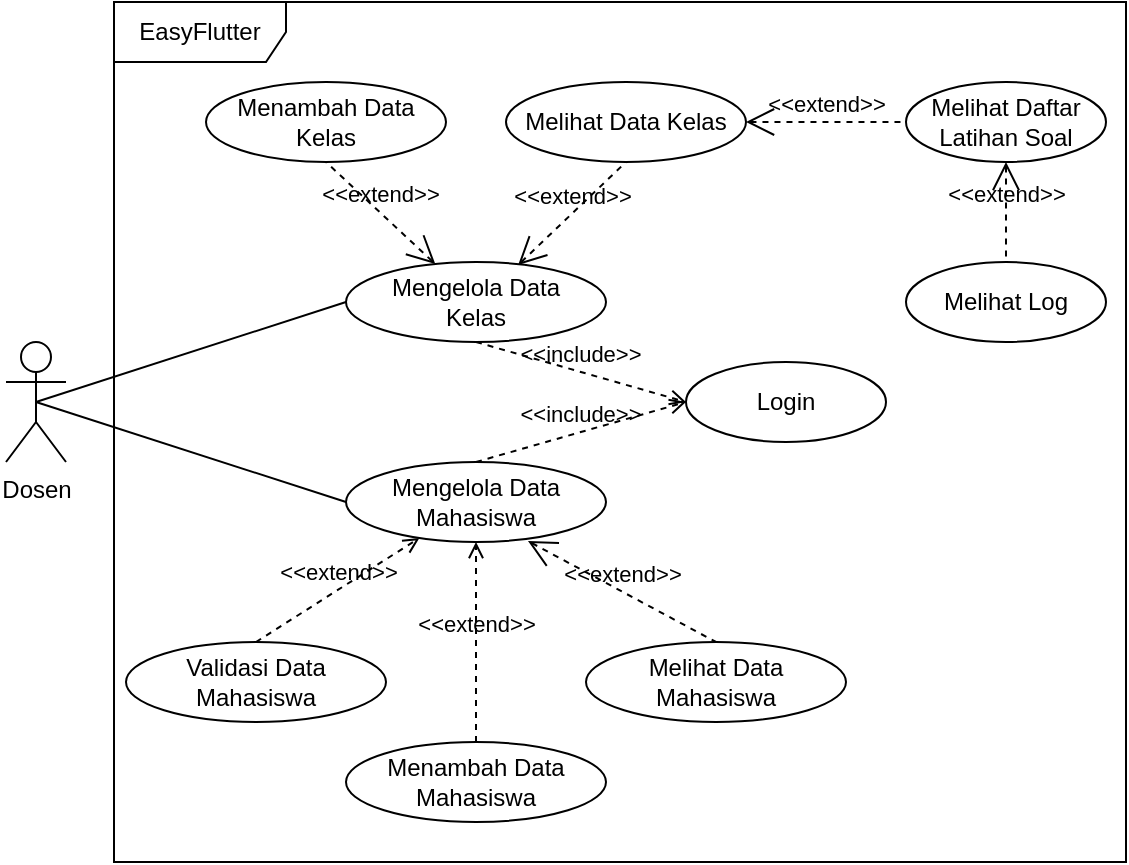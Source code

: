 <mxfile version="20.0.3" type="onedrive" pages="9"><diagram id="GXubwyr2k-d80PBplnX0" name="use-case"><mxGraphModel grid="1" page="1" gridSize="10" guides="1" tooltips="1" connect="1" arrows="1" fold="1" pageScale="1" pageWidth="827" pageHeight="1169" math="0" shadow="0"><root><mxCell id="0"/><mxCell id="1" parent="0"/><mxCell id="M9Aq6lcai5-GfPcOY7-l-1" value="Dosen" style="shape=umlActor;verticalLabelPosition=bottom;verticalAlign=top;html=1;outlineConnect=0;" vertex="1" parent="1"><mxGeometry x="360" y="310" width="30" height="60" as="geometry"/></mxCell><mxCell id="M9Aq6lcai5-GfPcOY7-l-4" value="EasyFlutter" style="shape=umlFrame;whiteSpace=wrap;html=1;width=86;height=30;" vertex="1" parent="1"><mxGeometry x="414" y="140" width="506" height="430" as="geometry"/></mxCell><mxCell id="M9Aq6lcai5-GfPcOY7-l-5" value="Menambah Data Kelas" style="ellipse;whiteSpace=wrap;html=1;" vertex="1" parent="1"><mxGeometry x="460" y="180" width="120" height="40" as="geometry"/></mxCell><mxCell id="M9Aq6lcai5-GfPcOY7-l-6" value="Melihat Data Kelas" style="ellipse;whiteSpace=wrap;html=1;" vertex="1" parent="1"><mxGeometry x="610" y="180" width="120" height="40" as="geometry"/></mxCell><mxCell id="M9Aq6lcai5-GfPcOY7-l-7" value="Melihat Daftar Latihan Soal" style="ellipse;whiteSpace=wrap;html=1;" vertex="1" parent="1"><mxGeometry x="810" y="180" width="100" height="40" as="geometry"/></mxCell><mxCell id="M9Aq6lcai5-GfPcOY7-l-8" value="Melihat Log" style="ellipse;whiteSpace=wrap;html=1;" vertex="1" parent="1"><mxGeometry x="810" y="270" width="100" height="40" as="geometry"/></mxCell><mxCell id="M9Aq6lcai5-GfPcOY7-l-9" value="Mengelola Data &lt;br&gt;Kelas" style="ellipse;whiteSpace=wrap;html=1;" vertex="1" parent="1"><mxGeometry x="530" y="270" width="130" height="40" as="geometry"/></mxCell><mxCell id="M9Aq6lcai5-GfPcOY7-l-10" value="&amp;lt;&amp;lt;extend&amp;gt;&amp;gt;" style="edgeStyle=none;html=1;startArrow=open;endArrow=none;startSize=12;verticalAlign=bottom;dashed=1;labelBackgroundColor=none;rounded=0;entryX=0.5;entryY=1;entryDx=0;entryDy=0;" edge="1" parent="1" source="M9Aq6lcai5-GfPcOY7-l-9" target="M9Aq6lcai5-GfPcOY7-l-5"><mxGeometry width="160" relative="1" as="geometry"><mxPoint x="520" y="370" as="sourcePoint"/><mxPoint x="680" y="370" as="targetPoint"/></mxGeometry></mxCell><mxCell id="M9Aq6lcai5-GfPcOY7-l-11" value="&amp;lt;&amp;lt;extend&amp;gt;&amp;gt;" style="edgeStyle=none;html=1;startArrow=open;endArrow=none;startSize=12;verticalAlign=bottom;dashed=1;labelBackgroundColor=none;rounded=0;exitX=0.662;exitY=0.038;exitDx=0;exitDy=0;exitPerimeter=0;entryX=0.5;entryY=1;entryDx=0;entryDy=0;" edge="1" parent="1" source="M9Aq6lcai5-GfPcOY7-l-9" target="M9Aq6lcai5-GfPcOY7-l-6"><mxGeometry width="160" relative="1" as="geometry"><mxPoint x="520" y="370" as="sourcePoint"/><mxPoint x="680" y="370" as="targetPoint"/></mxGeometry></mxCell><mxCell id="M9Aq6lcai5-GfPcOY7-l-12" value="&amp;lt;&amp;lt;extend&amp;gt;&amp;gt;" style="edgeStyle=none;html=1;startArrow=open;endArrow=none;startSize=12;verticalAlign=bottom;dashed=1;labelBackgroundColor=none;rounded=0;entryX=0;entryY=0.5;entryDx=0;entryDy=0;exitX=1;exitY=0.5;exitDx=0;exitDy=0;" edge="1" parent="1" source="M9Aq6lcai5-GfPcOY7-l-6" target="M9Aq6lcai5-GfPcOY7-l-7"><mxGeometry width="160" relative="1" as="geometry"><mxPoint x="520" y="370" as="sourcePoint"/><mxPoint x="680" y="370" as="targetPoint"/></mxGeometry></mxCell><mxCell id="M9Aq6lcai5-GfPcOY7-l-13" value="&amp;lt;&amp;lt;extend&amp;gt;&amp;gt;" style="edgeStyle=none;html=1;startArrow=open;endArrow=none;startSize=12;verticalAlign=bottom;dashed=1;labelBackgroundColor=none;rounded=0;exitX=0.5;exitY=1;exitDx=0;exitDy=0;entryX=0.5;entryY=0;entryDx=0;entryDy=0;" edge="1" parent="1" source="M9Aq6lcai5-GfPcOY7-l-7" target="M9Aq6lcai5-GfPcOY7-l-8"><mxGeometry width="160" relative="1" as="geometry"><mxPoint x="520" y="370" as="sourcePoint"/><mxPoint x="680" y="370" as="targetPoint"/></mxGeometry></mxCell><mxCell id="M9Aq6lcai5-GfPcOY7-l-14" value="Validasi Data Mahasiswa" style="ellipse;whiteSpace=wrap;html=1;" vertex="1" parent="1"><mxGeometry x="420" y="460" width="130" height="40" as="geometry"/></mxCell><mxCell id="M9Aq6lcai5-GfPcOY7-l-15" value="Menambah Data Mahasiswa" style="ellipse;whiteSpace=wrap;html=1;" vertex="1" parent="1"><mxGeometry x="530" y="510" width="130" height="40" as="geometry"/></mxCell><mxCell id="M9Aq6lcai5-GfPcOY7-l-16" value="Melihat Data Mahasiswa" style="ellipse;whiteSpace=wrap;html=1;" vertex="1" parent="1"><mxGeometry x="650" y="460" width="130" height="40" as="geometry"/></mxCell><mxCell id="M9Aq6lcai5-GfPcOY7-l-17" value="Mengelola Data Mahasiswa" style="ellipse;whiteSpace=wrap;html=1;" vertex="1" parent="1"><mxGeometry x="530" y="370" width="130" height="40" as="geometry"/></mxCell><mxCell id="M9Aq6lcai5-GfPcOY7-l-19" value="&amp;lt;&amp;lt;extend&amp;gt;&amp;gt;" style="html=1;verticalAlign=bottom;labelBackgroundColor=none;endArrow=open;endFill=0;dashed=1;rounded=0;exitX=0.5;exitY=0;exitDx=0;exitDy=0;" edge="1" parent="1" source="M9Aq6lcai5-GfPcOY7-l-14" target="M9Aq6lcai5-GfPcOY7-l-17"><mxGeometry width="160" relative="1" as="geometry"><mxPoint x="600" y="420" as="sourcePoint"/><mxPoint x="760" y="420" as="targetPoint"/></mxGeometry></mxCell><mxCell id="M9Aq6lcai5-GfPcOY7-l-20" value="&amp;lt;&amp;lt;extend&amp;gt;&amp;gt;" style="html=1;verticalAlign=bottom;labelBackgroundColor=none;endArrow=open;endFill=0;dashed=1;rounded=0;exitX=0.5;exitY=0;exitDx=0;exitDy=0;entryX=0.5;entryY=1;entryDx=0;entryDy=0;" edge="1" parent="1" source="M9Aq6lcai5-GfPcOY7-l-15" target="M9Aq6lcai5-GfPcOY7-l-17"><mxGeometry width="160" relative="1" as="geometry"><mxPoint x="600" y="420" as="sourcePoint"/><mxPoint x="760" y="420" as="targetPoint"/></mxGeometry></mxCell><mxCell id="M9Aq6lcai5-GfPcOY7-l-25" value="&amp;lt;&amp;lt;extend&amp;gt;&amp;gt;" style="edgeStyle=none;html=1;startArrow=open;endArrow=none;startSize=12;verticalAlign=bottom;dashed=1;labelBackgroundColor=none;rounded=0;exitX=0.7;exitY=0.988;exitDx=0;exitDy=0;exitPerimeter=0;entryX=0.5;entryY=0;entryDx=0;entryDy=0;" edge="1" parent="1" source="M9Aq6lcai5-GfPcOY7-l-17" target="M9Aq6lcai5-GfPcOY7-l-16"><mxGeometry width="160" relative="1" as="geometry"><mxPoint x="600" y="420" as="sourcePoint"/><mxPoint x="760" y="420" as="targetPoint"/></mxGeometry></mxCell><mxCell id="M9Aq6lcai5-GfPcOY7-l-26" value="Login" style="ellipse;whiteSpace=wrap;html=1;" vertex="1" parent="1"><mxGeometry x="700" y="320" width="100" height="40" as="geometry"/></mxCell><mxCell id="M9Aq6lcai5-GfPcOY7-l-27" value="" style="endArrow=none;html=1;rounded=0;exitX=0.5;exitY=0.5;exitDx=0;exitDy=0;exitPerimeter=0;entryX=0;entryY=0.5;entryDx=0;entryDy=0;" edge="1" parent="1" source="M9Aq6lcai5-GfPcOY7-l-1" target="M9Aq6lcai5-GfPcOY7-l-9"><mxGeometry width="50" height="50" relative="1" as="geometry"><mxPoint x="660" y="390" as="sourcePoint"/><mxPoint x="710" y="340" as="targetPoint"/></mxGeometry></mxCell><mxCell id="M9Aq6lcai5-GfPcOY7-l-28" value="" style="endArrow=none;html=1;rounded=0;exitX=0.5;exitY=0.5;exitDx=0;exitDy=0;exitPerimeter=0;entryX=0;entryY=0.5;entryDx=0;entryDy=0;" edge="1" parent="1" source="M9Aq6lcai5-GfPcOY7-l-1" target="M9Aq6lcai5-GfPcOY7-l-17"><mxGeometry width="50" height="50" relative="1" as="geometry"><mxPoint x="660" y="390" as="sourcePoint"/><mxPoint x="710" y="340" as="targetPoint"/></mxGeometry></mxCell><mxCell id="M9Aq6lcai5-GfPcOY7-l-29" value="&amp;lt;&amp;lt;include&amp;gt;&amp;gt;" style="html=1;verticalAlign=bottom;labelBackgroundColor=none;endArrow=open;endFill=0;dashed=1;rounded=0;exitX=0.5;exitY=1;exitDx=0;exitDy=0;entryX=0;entryY=0.5;entryDx=0;entryDy=0;" edge="1" parent="1" source="M9Aq6lcai5-GfPcOY7-l-9" target="M9Aq6lcai5-GfPcOY7-l-26"><mxGeometry width="160" relative="1" as="geometry"><mxPoint x="600" y="370" as="sourcePoint"/><mxPoint x="760" y="370" as="targetPoint"/></mxGeometry></mxCell><mxCell id="M9Aq6lcai5-GfPcOY7-l-30" value="&amp;lt;&amp;lt;include&amp;gt;&amp;gt;" style="html=1;verticalAlign=bottom;labelBackgroundColor=none;endArrow=open;endFill=0;dashed=1;rounded=0;exitX=0.5;exitY=0;exitDx=0;exitDy=0;" edge="1" parent="1" source="M9Aq6lcai5-GfPcOY7-l-17"><mxGeometry width="160" relative="1" as="geometry"><mxPoint x="600" y="370" as="sourcePoint"/><mxPoint x="700" y="340" as="targetPoint"/></mxGeometry></mxCell></root></mxGraphModel></diagram><diagram id="ivg4UaNPZUMrxQfE-qJU" name="ad-login"><mxGraphModel grid="1" page="1" gridSize="10" guides="1" tooltips="1" connect="1" arrows="1" fold="1" pageScale="1" pageWidth="827" pageHeight="1169" math="0" shadow="0"><root><mxCell id="0"/><mxCell id="1" parent="0"/><mxCell id="TBL9Ds_8WY-YxZEjFjTM-1" value="Dosen" style="swimlane;" vertex="1" parent="1"><mxGeometry x="290" y="140" width="200" height="400" as="geometry"/></mxCell><mxCell id="TBL9Ds_8WY-YxZEjFjTM-4" value="" style="ellipse;html=1;shape=startState;fillColor=#000000;strokeColor=#ff0000;" vertex="1" parent="TBL9Ds_8WY-YxZEjFjTM-1"><mxGeometry x="85" y="30" width="30" height="30" as="geometry"/></mxCell><mxCell id="TBL9Ds_8WY-YxZEjFjTM-5" value="" style="edgeStyle=orthogonalEdgeStyle;html=1;verticalAlign=bottom;endArrow=open;endSize=8;strokeColor=#ff0000;rounded=0;" edge="1" parent="TBL9Ds_8WY-YxZEjFjTM-1" source="TBL9Ds_8WY-YxZEjFjTM-4"><mxGeometry relative="1" as="geometry"><mxPoint x="100" y="90" as="targetPoint"/><Array as="points"><mxPoint x="100" y="70"/><mxPoint x="100" y="70"/></Array></mxGeometry></mxCell><mxCell id="TBL9Ds_8WY-YxZEjFjTM-6" value="Mengakses halaman login pada aplikasi" style="rounded=1;whiteSpace=wrap;html=1;" vertex="1" parent="TBL9Ds_8WY-YxZEjFjTM-1"><mxGeometry x="33.75" y="90" width="132.5" height="30" as="geometry"/></mxCell><mxCell id="TBL9Ds_8WY-YxZEjFjTM-11" value="&lt;i&gt;Input data login&lt;/i&gt;" style="shape=parallelogram;html=1;strokeWidth=1;perimeter=parallelogramPerimeter;whiteSpace=wrap;rounded=1;arcSize=12;size=0.23;" vertex="1" parent="TBL9Ds_8WY-YxZEjFjTM-1"><mxGeometry x="30" y="150" width="120" height="30" as="geometry"/></mxCell><mxCell id="TBL9Ds_8WY-YxZEjFjTM-2" value="Sistem" style="swimlane;" vertex="1" parent="1"><mxGeometry x="490" y="140" width="200" height="400" as="geometry"/></mxCell><mxCell id="TBL9Ds_8WY-YxZEjFjTM-7" value="Menampilkan &lt;i&gt;form &lt;/i&gt;login" style="rounded=1;whiteSpace=wrap;html=1;" vertex="1" parent="TBL9Ds_8WY-YxZEjFjTM-2"><mxGeometry x="40" y="87.5" width="120" height="35" as="geometry"/></mxCell><mxCell id="TBL9Ds_8WY-YxZEjFjTM-13" value="Menerima data login" style="rounded=1;whiteSpace=wrap;html=1;strokeWidth=1;" vertex="1" parent="TBL9Ds_8WY-YxZEjFjTM-2"><mxGeometry x="40" y="150" width="120" height="30" as="geometry"/></mxCell><mxCell id="TBL9Ds_8WY-YxZEjFjTM-20" style="edgeStyle=orthogonalEdgeStyle;rounded=0;orthogonalLoop=1;jettySize=auto;html=1;" edge="1" parent="TBL9Ds_8WY-YxZEjFjTM-2" source="TBL9Ds_8WY-YxZEjFjTM-17" target="TBL9Ds_8WY-YxZEjFjTM-19"><mxGeometry relative="1" as="geometry"/></mxCell><mxCell id="TBL9Ds_8WY-YxZEjFjTM-23" style="edgeStyle=orthogonalEdgeStyle;rounded=0;orthogonalLoop=1;jettySize=auto;html=1;entryX=0;entryY=0.5;entryDx=0;entryDy=0;" edge="1" parent="TBL9Ds_8WY-YxZEjFjTM-2" source="TBL9Ds_8WY-YxZEjFjTM-17" target="TBL9Ds_8WY-YxZEjFjTM-21"><mxGeometry relative="1" as="geometry"><Array as="points"><mxPoint x="20" y="235"/><mxPoint x="20" y="375"/></Array></mxGeometry></mxCell><mxCell id="TBL9Ds_8WY-YxZEjFjTM-17" value="Validasi" style="strokeWidth=1;html=1;shape=mxgraph.flowchart.decision;whiteSpace=wrap;" vertex="1" parent="TBL9Ds_8WY-YxZEjFjTM-2"><mxGeometry x="60" y="210" width="80" height="50" as="geometry"/></mxCell><mxCell id="TBL9Ds_8WY-YxZEjFjTM-22" style="edgeStyle=orthogonalEdgeStyle;rounded=0;orthogonalLoop=1;jettySize=auto;html=1;entryX=0.5;entryY=0;entryDx=0;entryDy=0;" edge="1" parent="TBL9Ds_8WY-YxZEjFjTM-2" source="TBL9Ds_8WY-YxZEjFjTM-19" target="TBL9Ds_8WY-YxZEjFjTM-21"><mxGeometry relative="1" as="geometry"/></mxCell><mxCell id="TBL9Ds_8WY-YxZEjFjTM-19" value="Menampilkan halaman utama dosen" style="rounded=1;whiteSpace=wrap;html=1;strokeWidth=1;" vertex="1" parent="TBL9Ds_8WY-YxZEjFjTM-2"><mxGeometry x="35" y="290" width="130" height="40" as="geometry"/></mxCell><mxCell id="TBL9Ds_8WY-YxZEjFjTM-21" value="" style="ellipse;html=1;shape=endState;fillColor=#000000;strokeColor=#ff0000;" vertex="1" parent="TBL9Ds_8WY-YxZEjFjTM-2"><mxGeometry x="85" y="360" width="30" height="30" as="geometry"/></mxCell><mxCell id="TBL9Ds_8WY-YxZEjFjTM-3" value="Database" style="swimlane;" vertex="1" parent="1"><mxGeometry x="690" y="140" width="200" height="400" as="geometry"/></mxCell><mxCell id="TBL9Ds_8WY-YxZEjFjTM-15" value="Mengambil data &lt;i&gt;user &lt;/i&gt;dari database" style="rounded=1;whiteSpace=wrap;html=1;strokeWidth=1;" vertex="1" parent="TBL9Ds_8WY-YxZEjFjTM-3"><mxGeometry x="40" y="145" width="120" height="40" as="geometry"/></mxCell><mxCell id="TBL9Ds_8WY-YxZEjFjTM-9" style="edgeStyle=orthogonalEdgeStyle;rounded=0;orthogonalLoop=1;jettySize=auto;html=1;entryX=0;entryY=0.5;entryDx=0;entryDy=0;" edge="1" parent="1" source="TBL9Ds_8WY-YxZEjFjTM-6" target="TBL9Ds_8WY-YxZEjFjTM-7"><mxGeometry relative="1" as="geometry"/></mxCell><mxCell id="TBL9Ds_8WY-YxZEjFjTM-12" style="edgeStyle=orthogonalEdgeStyle;rounded=0;orthogonalLoop=1;jettySize=auto;html=1;entryX=0.5;entryY=0;entryDx=0;entryDy=0;" edge="1" parent="1" source="TBL9Ds_8WY-YxZEjFjTM-7" target="TBL9Ds_8WY-YxZEjFjTM-11"><mxGeometry relative="1" as="geometry"><Array as="points"><mxPoint x="590" y="270"/><mxPoint x="380" y="270"/></Array></mxGeometry></mxCell><mxCell id="TBL9Ds_8WY-YxZEjFjTM-14" style="edgeStyle=orthogonalEdgeStyle;rounded=0;orthogonalLoop=1;jettySize=auto;html=1;" edge="1" parent="1" source="TBL9Ds_8WY-YxZEjFjTM-11" target="TBL9Ds_8WY-YxZEjFjTM-13"><mxGeometry relative="1" as="geometry"/></mxCell><mxCell id="TBL9Ds_8WY-YxZEjFjTM-16" style="edgeStyle=orthogonalEdgeStyle;rounded=0;orthogonalLoop=1;jettySize=auto;html=1;" edge="1" parent="1" source="TBL9Ds_8WY-YxZEjFjTM-13" target="TBL9Ds_8WY-YxZEjFjTM-15"><mxGeometry relative="1" as="geometry"/></mxCell><mxCell id="TBL9Ds_8WY-YxZEjFjTM-18" style="edgeStyle=orthogonalEdgeStyle;rounded=0;orthogonalLoop=1;jettySize=auto;html=1;entryX=1;entryY=0.5;entryDx=0;entryDy=0;entryPerimeter=0;" edge="1" parent="1" source="TBL9Ds_8WY-YxZEjFjTM-15" target="TBL9Ds_8WY-YxZEjFjTM-17"><mxGeometry relative="1" as="geometry"><Array as="points"><mxPoint x="790" y="375"/></Array></mxGeometry></mxCell><mxCell id="TBL9Ds_8WY-YxZEjFjTM-24" value="T" style="text;html=1;align=center;verticalAlign=middle;resizable=0;points=[];autosize=1;strokeColor=none;fillColor=none;" vertex="1" parent="1"><mxGeometry x="590" y="400" width="20" height="20" as="geometry"/></mxCell><mxCell id="TBL9Ds_8WY-YxZEjFjTM-25" value="F" style="text;html=1;align=center;verticalAlign=middle;resizable=0;points=[];autosize=1;strokeColor=none;fillColor=none;" vertex="1" parent="1"><mxGeometry x="520" y="350" width="20" height="20" as="geometry"/></mxCell></root></mxGraphModel></diagram><diagram id="n-tPBr2Zv-OwqDq-KxLb" name="ad-melihat-data-mahasiswa"><mxGraphModel grid="1" page="1" gridSize="10" guides="1" tooltips="1" connect="1" arrows="1" fold="1" pageScale="1" pageWidth="827" pageHeight="1169" math="0" shadow="0"><root><mxCell id="0"/><mxCell id="1" parent="0"/><mxCell id="Kh6FgV0ggPgEmjFNXgDl-35" value="Dosen" style="swimlane;" vertex="1" parent="1"><mxGeometry x="300" y="150" width="200" height="330" as="geometry"/></mxCell><mxCell id="Kh6FgV0ggPgEmjFNXgDl-36" value="" style="ellipse;html=1;shape=startState;fillColor=#000000;strokeColor=#ff0000;" vertex="1" parent="Kh6FgV0ggPgEmjFNXgDl-35"><mxGeometry x="85" y="30" width="30" height="30" as="geometry"/></mxCell><mxCell id="Kh6FgV0ggPgEmjFNXgDl-37" value="" style="edgeStyle=orthogonalEdgeStyle;html=1;verticalAlign=bottom;endArrow=open;endSize=8;strokeColor=#ff0000;rounded=0;" edge="1" parent="Kh6FgV0ggPgEmjFNXgDl-35" source="Kh6FgV0ggPgEmjFNXgDl-36"><mxGeometry relative="1" as="geometry"><mxPoint x="100" y="90" as="targetPoint"/><Array as="points"><mxPoint x="100" y="70"/><mxPoint x="100" y="70"/></Array></mxGeometry></mxCell><mxCell id="Kh6FgV0ggPgEmjFNXgDl-38" style="edgeStyle=orthogonalEdgeStyle;rounded=0;orthogonalLoop=1;jettySize=auto;html=1;entryX=0.5;entryY=0;entryDx=0;entryDy=0;" edge="1" parent="Kh6FgV0ggPgEmjFNXgDl-35" source="Kh6FgV0ggPgEmjFNXgDl-39" target="Kh6FgV0ggPgEmjFNXgDl-40"><mxGeometry relative="1" as="geometry"/></mxCell><mxCell id="Kh6FgV0ggPgEmjFNXgDl-39" value="Mengakses halaman utama dosen" style="rounded=1;whiteSpace=wrap;html=1;" vertex="1" parent="Kh6FgV0ggPgEmjFNXgDl-35"><mxGeometry x="40" y="90" width="120" height="40" as="geometry"/></mxCell><mxCell id="Kh6FgV0ggPgEmjFNXgDl-40" value="Memilih fitur data mahasiswa" style="rounded=1;whiteSpace=wrap;html=1;" vertex="1" parent="Kh6FgV0ggPgEmjFNXgDl-35"><mxGeometry x="48" y="156" width="105" height="40" as="geometry"/></mxCell><mxCell id="Kh6FgV0ggPgEmjFNXgDl-41" style="edgeStyle=orthogonalEdgeStyle;rounded=0;orthogonalLoop=1;jettySize=auto;html=1;entryX=0.5;entryY=0;entryDx=0;entryDy=0;" edge="1" parent="Kh6FgV0ggPgEmjFNXgDl-35"><mxGeometry relative="1" as="geometry"><mxPoint x="100" y="250" as="sourcePoint"/></mxGeometry></mxCell><mxCell id="Kh6FgV0ggPgEmjFNXgDl-44" value="Sistem" style="swimlane;" vertex="1" parent="1"><mxGeometry x="500" y="150" width="200" height="330" as="geometry"/></mxCell><mxCell id="Kh6FgV0ggPgEmjFNXgDl-45" style="edgeStyle=orthogonalEdgeStyle;rounded=0;orthogonalLoop=1;jettySize=auto;html=1;" edge="1" parent="Kh6FgV0ggPgEmjFNXgDl-44"><mxGeometry relative="1" as="geometry"><mxPoint x="100" y="260" as="sourcePoint"/></mxGeometry></mxCell><mxCell id="Kh6FgV0ggPgEmjFNXgDl-46" style="edgeStyle=orthogonalEdgeStyle;rounded=0;orthogonalLoop=1;jettySize=auto;html=1;entryX=0;entryY=0.5;entryDx=0;entryDy=0;" edge="1" parent="Kh6FgV0ggPgEmjFNXgDl-44"><mxGeometry relative="1" as="geometry"><Array as="points"><mxPoint x="20" y="235"/><mxPoint x="20" y="375"/></Array><mxPoint x="60" y="235" as="sourcePoint"/></mxGeometry></mxCell><mxCell id="Kh6FgV0ggPgEmjFNXgDl-47" style="edgeStyle=orthogonalEdgeStyle;rounded=0;orthogonalLoop=1;jettySize=auto;html=1;entryX=0.5;entryY=0;entryDx=0;entryDy=0;" edge="1" parent="Kh6FgV0ggPgEmjFNXgDl-44"><mxGeometry relative="1" as="geometry"><mxPoint x="100" y="330" as="sourcePoint"/></mxGeometry></mxCell><mxCell id="Kh6FgV0ggPgEmjFNXgDl-48" value="Request data mahasiswa" style="rounded=1;whiteSpace=wrap;html=1;" vertex="1" parent="Kh6FgV0ggPgEmjFNXgDl-44"><mxGeometry x="45" y="161" width="110" height="30" as="geometry"/></mxCell><mxCell id="Kh6FgV0ggPgEmjFNXgDl-69" style="edgeStyle=orthogonalEdgeStyle;rounded=0;orthogonalLoop=1;jettySize=auto;html=1;entryX=0.5;entryY=0;entryDx=0;entryDy=0;" edge="1" parent="Kh6FgV0ggPgEmjFNXgDl-44" source="Kh6FgV0ggPgEmjFNXgDl-49" target="Kh6FgV0ggPgEmjFNXgDl-53"><mxGeometry relative="1" as="geometry"/></mxCell><mxCell id="Kh6FgV0ggPgEmjFNXgDl-49" value="Menampilkan halaman daftar mahasiswa" style="rounded=1;whiteSpace=wrap;html=1;" vertex="1" parent="Kh6FgV0ggPgEmjFNXgDl-44"><mxGeometry x="35" y="210" width="130" height="40" as="geometry"/></mxCell><mxCell id="Kh6FgV0ggPgEmjFNXgDl-53" value="" style="ellipse;html=1;shape=endState;fillColor=#000000;strokeColor=#ff0000;" vertex="1" parent="Kh6FgV0ggPgEmjFNXgDl-44"><mxGeometry x="85" y="290" width="30" height="30" as="geometry"/></mxCell><mxCell id="Kh6FgV0ggPgEmjFNXgDl-54" value="Database" style="swimlane;" vertex="1" parent="1"><mxGeometry x="700" y="150" width="200" height="330" as="geometry"/></mxCell><mxCell id="Kh6FgV0ggPgEmjFNXgDl-55" value="Mengambil data mahasiswa" style="rounded=1;whiteSpace=wrap;html=1;" vertex="1" parent="Kh6FgV0ggPgEmjFNXgDl-54"><mxGeometry x="45" y="158.5" width="110" height="35" as="geometry"/></mxCell><mxCell id="Kh6FgV0ggPgEmjFNXgDl-57" style="edgeStyle=orthogonalEdgeStyle;rounded=0;orthogonalLoop=1;jettySize=auto;html=1;entryX=0.5;entryY=0;entryDx=0;entryDy=0;" edge="1" parent="Kh6FgV0ggPgEmjFNXgDl-54"><mxGeometry relative="1" as="geometry"><mxPoint x="100" y="325" as="sourcePoint"/></mxGeometry></mxCell><mxCell id="Kh6FgV0ggPgEmjFNXgDl-60" style="edgeStyle=orthogonalEdgeStyle;rounded=0;orthogonalLoop=1;jettySize=auto;html=1;entryX=0;entryY=0.5;entryDx=0;entryDy=0;" edge="1" parent="1" source="Kh6FgV0ggPgEmjFNXgDl-40" target="Kh6FgV0ggPgEmjFNXgDl-48"><mxGeometry relative="1" as="geometry"/></mxCell><mxCell id="Kh6FgV0ggPgEmjFNXgDl-61" style="edgeStyle=orthogonalEdgeStyle;rounded=0;orthogonalLoop=1;jettySize=auto;html=1;entryX=0;entryY=0.5;entryDx=0;entryDy=0;" edge="1" parent="1" source="Kh6FgV0ggPgEmjFNXgDl-48" target="Kh6FgV0ggPgEmjFNXgDl-55"><mxGeometry relative="1" as="geometry"/></mxCell><mxCell id="Kh6FgV0ggPgEmjFNXgDl-62" style="edgeStyle=orthogonalEdgeStyle;rounded=0;orthogonalLoop=1;jettySize=auto;html=1;entryX=1;entryY=0.5;entryDx=0;entryDy=0;" edge="1" parent="1" source="Kh6FgV0ggPgEmjFNXgDl-55" target="Kh6FgV0ggPgEmjFNXgDl-49"><mxGeometry relative="1" as="geometry"><Array as="points"><mxPoint x="800" y="380"/></Array></mxGeometry></mxCell><mxCell id="Kh6FgV0ggPgEmjFNXgDl-64" style="edgeStyle=orthogonalEdgeStyle;rounded=0;orthogonalLoop=1;jettySize=auto;html=1;entryX=0;entryY=0.5;entryDx=0;entryDy=0;" edge="1" parent="1"><mxGeometry relative="1" as="geometry"><mxPoint x="440.425" y="440" as="sourcePoint"/></mxGeometry></mxCell><mxCell id="Kh6FgV0ggPgEmjFNXgDl-65" style="edgeStyle=orthogonalEdgeStyle;rounded=0;orthogonalLoop=1;jettySize=auto;html=1;entryX=0;entryY=0.5;entryDx=0;entryDy=0;entryPerimeter=0;" edge="1" parent="1"><mxGeometry relative="1" as="geometry"><mxPoint x="660" y="440" as="sourcePoint"/></mxGeometry></mxCell><mxCell id="Kh6FgV0ggPgEmjFNXgDl-68" style="edgeStyle=orthogonalEdgeStyle;rounded=0;orthogonalLoop=1;jettySize=auto;html=1;entryX=1;entryY=0.5;entryDx=0;entryDy=0;" edge="1" parent="1"><mxGeometry relative="1" as="geometry"><mxPoint x="725" y="530" as="sourcePoint"/></mxGeometry></mxCell></root></mxGraphModel></diagram><diagram id="_bld6o_gBtQ4JFyzTaDS" name="ad-menambah-data-mahasiswa"><mxGraphModel grid="1" page="1" gridSize="10" guides="1" tooltips="1" connect="1" arrows="1" fold="1" pageScale="1" pageWidth="827" pageHeight="1169" math="0" shadow="0"><root><mxCell id="0"/><mxCell id="1" parent="0"/><mxCell id="Fao7u6dY1gxhcjkaYZhC-1" value="Dosen" style="swimlane;" vertex="1" parent="1"><mxGeometry x="290" y="140" width="200" height="480" as="geometry"/></mxCell><mxCell id="Fao7u6dY1gxhcjkaYZhC-2" value="" style="ellipse;html=1;shape=startState;fillColor=#000000;strokeColor=#ff0000;" vertex="1" parent="Fao7u6dY1gxhcjkaYZhC-1"><mxGeometry x="85" y="30" width="30" height="30" as="geometry"/></mxCell><mxCell id="Fao7u6dY1gxhcjkaYZhC-3" value="" style="edgeStyle=orthogonalEdgeStyle;html=1;verticalAlign=bottom;endArrow=open;endSize=8;strokeColor=#ff0000;rounded=0;" edge="1" parent="Fao7u6dY1gxhcjkaYZhC-1" source="Fao7u6dY1gxhcjkaYZhC-2"><mxGeometry relative="1" as="geometry"><mxPoint x="100" y="90" as="targetPoint"/><Array as="points"><mxPoint x="100" y="70"/><mxPoint x="100" y="70"/></Array></mxGeometry></mxCell><mxCell id="BpLyEvmJZSouGh_3tpku-3" style="edgeStyle=orthogonalEdgeStyle;rounded=0;orthogonalLoop=1;jettySize=auto;html=1;entryX=0.5;entryY=0;entryDx=0;entryDy=0;" edge="1" parent="Fao7u6dY1gxhcjkaYZhC-1" source="Fao7u6dY1gxhcjkaYZhC-24" target="BpLyEvmJZSouGh_3tpku-2"><mxGeometry relative="1" as="geometry"/></mxCell><mxCell id="Fao7u6dY1gxhcjkaYZhC-24" value="Mengakses halaman utama dosen" style="rounded=1;whiteSpace=wrap;html=1;" vertex="1" parent="Fao7u6dY1gxhcjkaYZhC-1"><mxGeometry x="40" y="90" width="120" height="40" as="geometry"/></mxCell><mxCell id="BpLyEvmJZSouGh_3tpku-2" value="Memilih fitur data mahasiswa" style="rounded=1;whiteSpace=wrap;html=1;" vertex="1" parent="Fao7u6dY1gxhcjkaYZhC-1"><mxGeometry x="48" y="156" width="105" height="40" as="geometry"/></mxCell><mxCell id="BpLyEvmJZSouGh_3tpku-13" style="edgeStyle=orthogonalEdgeStyle;rounded=0;orthogonalLoop=1;jettySize=auto;html=1;entryX=0.5;entryY=0;entryDx=0;entryDy=0;" edge="1" parent="Fao7u6dY1gxhcjkaYZhC-1" source="BpLyEvmJZSouGh_3tpku-10" target="BpLyEvmJZSouGh_3tpku-12"><mxGeometry relative="1" as="geometry"/></mxCell><mxCell id="BpLyEvmJZSouGh_3tpku-10" value="Menambah data mahasiswa" style="rounded=1;whiteSpace=wrap;html=1;" vertex="1" parent="Fao7u6dY1gxhcjkaYZhC-1"><mxGeometry x="45" y="210" width="110" height="40" as="geometry"/></mxCell><mxCell id="BpLyEvmJZSouGh_3tpku-12" value="Input data mahasiswa" style="shape=parallelogram;html=1;strokeWidth=1;perimeter=parallelogramPerimeter;whiteSpace=wrap;rounded=1;arcSize=12;size=0.23;" vertex="1" parent="Fao7u6dY1gxhcjkaYZhC-1"><mxGeometry x="47.5" y="270" width="105" height="40" as="geometry"/></mxCell><mxCell id="Fao7u6dY1gxhcjkaYZhC-6" value="Sistem" style="swimlane;" vertex="1" parent="1"><mxGeometry x="490" y="140" width="200" height="480" as="geometry"/></mxCell><mxCell id="Fao7u6dY1gxhcjkaYZhC-9" style="edgeStyle=orthogonalEdgeStyle;rounded=0;orthogonalLoop=1;jettySize=auto;html=1;" edge="1" parent="Fao7u6dY1gxhcjkaYZhC-6"><mxGeometry relative="1" as="geometry"><mxPoint x="100" y="260" as="sourcePoint"/></mxGeometry></mxCell><mxCell id="Fao7u6dY1gxhcjkaYZhC-10" style="edgeStyle=orthogonalEdgeStyle;rounded=0;orthogonalLoop=1;jettySize=auto;html=1;entryX=0;entryY=0.5;entryDx=0;entryDy=0;" edge="1" parent="Fao7u6dY1gxhcjkaYZhC-6"><mxGeometry relative="1" as="geometry"><Array as="points"><mxPoint x="20" y="235"/><mxPoint x="20" y="375"/></Array><mxPoint x="60" y="235" as="sourcePoint"/></mxGeometry></mxCell><mxCell id="Fao7u6dY1gxhcjkaYZhC-12" style="edgeStyle=orthogonalEdgeStyle;rounded=0;orthogonalLoop=1;jettySize=auto;html=1;entryX=0.5;entryY=0;entryDx=0;entryDy=0;" edge="1" parent="Fao7u6dY1gxhcjkaYZhC-6"><mxGeometry relative="1" as="geometry"><mxPoint x="100" y="330" as="sourcePoint"/></mxGeometry></mxCell><mxCell id="BpLyEvmJZSouGh_3tpku-1" value="Request data mahasiswa" style="rounded=1;whiteSpace=wrap;html=1;" vertex="1" parent="Fao7u6dY1gxhcjkaYZhC-6"><mxGeometry x="45" y="161" width="110" height="30" as="geometry"/></mxCell><mxCell id="BpLyEvmJZSouGh_3tpku-7" value="Menampilkan halaman daftar mahasiswa" style="rounded=1;whiteSpace=wrap;html=1;" vertex="1" parent="Fao7u6dY1gxhcjkaYZhC-6"><mxGeometry x="35" y="210" width="130" height="40" as="geometry"/></mxCell><mxCell id="htmzJ4w4lVepe-0v_fJe-1" value="Mengirim data mahasiswa" style="rounded=1;whiteSpace=wrap;html=1;strokeWidth=1;" vertex="1" parent="Fao7u6dY1gxhcjkaYZhC-6"><mxGeometry x="40" y="270" width="120" height="40" as="geometry"/></mxCell><mxCell id="7ale8ZEFZRFsEhNX7d2C-3" style="edgeStyle=orthogonalEdgeStyle;rounded=0;orthogonalLoop=1;jettySize=auto;html=1;entryX=0.5;entryY=0;entryDx=0;entryDy=0;" edge="1" parent="Fao7u6dY1gxhcjkaYZhC-6" source="htmzJ4w4lVepe-0v_fJe-5" target="7ale8ZEFZRFsEhNX7d2C-1"><mxGeometry relative="1" as="geometry"/></mxCell><mxCell id="htmzJ4w4lVepe-0v_fJe-5" value="Data mahasiswa tersimpan" style="rounded=1;whiteSpace=wrap;html=1;strokeWidth=1;" vertex="1" parent="Fao7u6dY1gxhcjkaYZhC-6"><mxGeometry x="40" y="360" width="120" height="40" as="geometry"/></mxCell><mxCell id="7ale8ZEFZRFsEhNX7d2C-1" value="" style="ellipse;html=1;shape=endState;fillColor=#000000;strokeColor=#ff0000;" vertex="1" parent="Fao7u6dY1gxhcjkaYZhC-6"><mxGeometry x="85" y="430" width="30" height="30" as="geometry"/></mxCell><mxCell id="Fao7u6dY1gxhcjkaYZhC-15" value="Database" style="swimlane;" vertex="1" parent="1"><mxGeometry x="690" y="140" width="200" height="480" as="geometry"/></mxCell><mxCell id="BpLyEvmJZSouGh_3tpku-5" value="Mengambil data mahasiswa" style="rounded=1;whiteSpace=wrap;html=1;" vertex="1" parent="Fao7u6dY1gxhcjkaYZhC-15"><mxGeometry x="45" y="158.5" width="110" height="35" as="geometry"/></mxCell><mxCell id="htmzJ4w4lVepe-0v_fJe-3" value="Menyimpan data mahasiswa ke database" style="rounded=1;whiteSpace=wrap;html=1;strokeWidth=1;" vertex="1" parent="Fao7u6dY1gxhcjkaYZhC-15"><mxGeometry x="25" y="360" width="150" height="40" as="geometry"/></mxCell><mxCell id="7ale8ZEFZRFsEhNX7d2C-7" style="edgeStyle=orthogonalEdgeStyle;rounded=0;orthogonalLoop=1;jettySize=auto;html=1;entryX=0.5;entryY=0;entryDx=0;entryDy=0;" edge="1" parent="Fao7u6dY1gxhcjkaYZhC-15" source="7ale8ZEFZRFsEhNX7d2C-5" target="htmzJ4w4lVepe-0v_fJe-3"><mxGeometry relative="1" as="geometry"/></mxCell><mxCell id="7ale8ZEFZRFsEhNX7d2C-5" value="Validasi duplikasi" style="strokeWidth=1;html=1;shape=mxgraph.flowchart.decision;whiteSpace=wrap;" vertex="1" parent="Fao7u6dY1gxhcjkaYZhC-15"><mxGeometry x="57.5" y="255" width="85" height="70" as="geometry"/></mxCell><mxCell id="7ale8ZEFZRFsEhNX7d2C-10" value="F" style="text;html=1;align=center;verticalAlign=middle;resizable=0;points=[];autosize=1;strokeColor=none;fillColor=none;" vertex="1" parent="Fao7u6dY1gxhcjkaYZhC-15"><mxGeometry x="144.5" y="266" width="20" height="20" as="geometry"/></mxCell><mxCell id="Fao7u6dY1gxhcjkaYZhC-17" style="edgeStyle=orthogonalEdgeStyle;rounded=0;orthogonalLoop=1;jettySize=auto;html=1;entryX=0;entryY=0.5;entryDx=0;entryDy=0;" edge="1" parent="1"><mxGeometry relative="1" as="geometry"><mxPoint x="456.25" y="245" as="sourcePoint"/></mxGeometry></mxCell><mxCell id="Fao7u6dY1gxhcjkaYZhC-18" style="edgeStyle=orthogonalEdgeStyle;rounded=0;orthogonalLoop=1;jettySize=auto;html=1;entryX=0.5;entryY=0;entryDx=0;entryDy=0;" edge="1" parent="1"><mxGeometry relative="1" as="geometry"><Array as="points"><mxPoint x="590" y="270"/><mxPoint x="380" y="270"/></Array><mxPoint x="590" y="262.5" as="sourcePoint"/></mxGeometry></mxCell><mxCell id="Fao7u6dY1gxhcjkaYZhC-19" style="edgeStyle=orthogonalEdgeStyle;rounded=0;orthogonalLoop=1;jettySize=auto;html=1;" edge="1" parent="1"><mxGeometry relative="1" as="geometry"><mxPoint x="530" y="305" as="targetPoint"/></mxGeometry></mxCell><mxCell id="Fao7u6dY1gxhcjkaYZhC-20" style="edgeStyle=orthogonalEdgeStyle;rounded=0;orthogonalLoop=1;jettySize=auto;html=1;" edge="1" parent="1"><mxGeometry relative="1" as="geometry"><mxPoint x="730" y="305" as="targetPoint"/></mxGeometry></mxCell><mxCell id="Fao7u6dY1gxhcjkaYZhC-21" style="edgeStyle=orthogonalEdgeStyle;rounded=0;orthogonalLoop=1;jettySize=auto;html=1;entryX=1;entryY=0.5;entryDx=0;entryDy=0;entryPerimeter=0;" edge="1" parent="1"><mxGeometry relative="1" as="geometry"><Array as="points"><mxPoint x="790" y="375"/></Array><mxPoint x="790" y="325" as="sourcePoint"/></mxGeometry></mxCell><mxCell id="BpLyEvmJZSouGh_3tpku-4" style="edgeStyle=orthogonalEdgeStyle;rounded=0;orthogonalLoop=1;jettySize=auto;html=1;entryX=0;entryY=0.5;entryDx=0;entryDy=0;" edge="1" parent="1" source="BpLyEvmJZSouGh_3tpku-2" target="BpLyEvmJZSouGh_3tpku-1"><mxGeometry relative="1" as="geometry"/></mxCell><mxCell id="BpLyEvmJZSouGh_3tpku-6" style="edgeStyle=orthogonalEdgeStyle;rounded=0;orthogonalLoop=1;jettySize=auto;html=1;entryX=0;entryY=0.5;entryDx=0;entryDy=0;" edge="1" parent="1" source="BpLyEvmJZSouGh_3tpku-1" target="BpLyEvmJZSouGh_3tpku-5"><mxGeometry relative="1" as="geometry"/></mxCell><mxCell id="BpLyEvmJZSouGh_3tpku-9" style="edgeStyle=orthogonalEdgeStyle;rounded=0;orthogonalLoop=1;jettySize=auto;html=1;entryX=1;entryY=0.5;entryDx=0;entryDy=0;" edge="1" parent="1" source="BpLyEvmJZSouGh_3tpku-5" target="BpLyEvmJZSouGh_3tpku-7"><mxGeometry relative="1" as="geometry"><Array as="points"><mxPoint x="790" y="370"/></Array></mxGeometry></mxCell><mxCell id="BpLyEvmJZSouGh_3tpku-11" style="edgeStyle=orthogonalEdgeStyle;rounded=0;orthogonalLoop=1;jettySize=auto;html=1;entryX=1;entryY=0.5;entryDx=0;entryDy=0;" edge="1" parent="1" source="BpLyEvmJZSouGh_3tpku-7" target="BpLyEvmJZSouGh_3tpku-10"><mxGeometry relative="1" as="geometry"/></mxCell><mxCell id="htmzJ4w4lVepe-0v_fJe-2" style="edgeStyle=orthogonalEdgeStyle;rounded=0;orthogonalLoop=1;jettySize=auto;html=1;entryX=0;entryY=0.5;entryDx=0;entryDy=0;" edge="1" parent="1" source="BpLyEvmJZSouGh_3tpku-12" target="htmzJ4w4lVepe-0v_fJe-1"><mxGeometry relative="1" as="geometry"/></mxCell><mxCell id="htmzJ4w4lVepe-0v_fJe-12" style="edgeStyle=orthogonalEdgeStyle;rounded=0;orthogonalLoop=1;jettySize=auto;html=1;entryX=0;entryY=0.5;entryDx=0;entryDy=0;" edge="1" parent="1"><mxGeometry relative="1" as="geometry"><mxPoint x="650" y="550" as="sourcePoint"/></mxGeometry></mxCell><mxCell id="7ale8ZEFZRFsEhNX7d2C-6" style="edgeStyle=orthogonalEdgeStyle;rounded=0;orthogonalLoop=1;jettySize=auto;html=1;entryX=0;entryY=0.5;entryDx=0;entryDy=0;entryPerimeter=0;" edge="1" parent="1" source="htmzJ4w4lVepe-0v_fJe-1" target="7ale8ZEFZRFsEhNX7d2C-5"><mxGeometry relative="1" as="geometry"/></mxCell><mxCell id="7ale8ZEFZRFsEhNX7d2C-8" value="T" style="text;html=1;align=center;verticalAlign=middle;resizable=0;points=[];autosize=1;strokeColor=none;fillColor=none;" vertex="1" parent="1"><mxGeometry x="793" y="468" width="20" height="20" as="geometry"/></mxCell><mxCell id="7ale8ZEFZRFsEhNX7d2C-9" style="edgeStyle=orthogonalEdgeStyle;rounded=0;orthogonalLoop=1;jettySize=auto;html=1;entryX=1;entryY=0.5;entryDx=0;entryDy=0;" edge="1" parent="1" source="7ale8ZEFZRFsEhNX7d2C-5" target="7ale8ZEFZRFsEhNX7d2C-1"><mxGeometry relative="1" as="geometry"><mxPoint x="870" y="430" as="targetPoint"/><Array as="points"><mxPoint x="880" y="430"/><mxPoint x="880" y="585"/></Array></mxGeometry></mxCell><mxCell id="7ale8ZEFZRFsEhNX7d2C-11" style="edgeStyle=orthogonalEdgeStyle;rounded=0;orthogonalLoop=1;jettySize=auto;html=1;entryX=1;entryY=0.5;entryDx=0;entryDy=0;" edge="1" parent="1" source="htmzJ4w4lVepe-0v_fJe-3" target="htmzJ4w4lVepe-0v_fJe-5"><mxGeometry relative="1" as="geometry"/></mxCell></root></mxGraphModel></diagram><diagram id="3ib8U1MDVFO9nDQ6eEd1" name="ad-validasi-data-mahasiswa"><mxGraphModel grid="1" page="1" gridSize="10" guides="1" tooltips="1" connect="1" arrows="1" fold="1" pageScale="1" pageWidth="827" pageHeight="1169" math="0" shadow="0"><root><mxCell id="0"/><mxCell id="1" parent="0"/><mxCell id="GX_exR_CQTW-4Vh0TyOy-1" value="Dosen" style="swimlane;" vertex="1" parent="1"><mxGeometry x="290" y="140" width="200" height="480" as="geometry"/></mxCell><mxCell id="GX_exR_CQTW-4Vh0TyOy-2" value="" style="ellipse;html=1;shape=startState;fillColor=#000000;strokeColor=#ff0000;" vertex="1" parent="GX_exR_CQTW-4Vh0TyOy-1"><mxGeometry x="85" y="30" width="30" height="30" as="geometry"/></mxCell><mxCell id="GX_exR_CQTW-4Vh0TyOy-3" value="" style="edgeStyle=orthogonalEdgeStyle;html=1;verticalAlign=bottom;endArrow=open;endSize=8;strokeColor=#ff0000;rounded=0;" edge="1" parent="GX_exR_CQTW-4Vh0TyOy-1" source="GX_exR_CQTW-4Vh0TyOy-2"><mxGeometry relative="1" as="geometry"><mxPoint x="100" y="90" as="targetPoint"/><Array as="points"><mxPoint x="100" y="70"/><mxPoint x="100" y="70"/></Array></mxGeometry></mxCell><mxCell id="GX_exR_CQTW-4Vh0TyOy-4" style="edgeStyle=orthogonalEdgeStyle;rounded=0;orthogonalLoop=1;jettySize=auto;html=1;entryX=0.5;entryY=0;entryDx=0;entryDy=0;" edge="1" parent="GX_exR_CQTW-4Vh0TyOy-1" source="GX_exR_CQTW-4Vh0TyOy-5" target="GX_exR_CQTW-4Vh0TyOy-6"><mxGeometry relative="1" as="geometry"/></mxCell><mxCell id="GX_exR_CQTW-4Vh0TyOy-5" value="Mengakses halaman utama dosen" style="rounded=1;whiteSpace=wrap;html=1;" vertex="1" parent="GX_exR_CQTW-4Vh0TyOy-1"><mxGeometry x="40" y="90" width="120" height="40" as="geometry"/></mxCell><mxCell id="GX_exR_CQTW-4Vh0TyOy-6" value="Memilih fitur data mahasiswa" style="rounded=1;whiteSpace=wrap;html=1;" vertex="1" parent="GX_exR_CQTW-4Vh0TyOy-1"><mxGeometry x="48" y="156" width="105" height="40" as="geometry"/></mxCell><mxCell id="GX_exR_CQTW-4Vh0TyOy-7" style="edgeStyle=orthogonalEdgeStyle;rounded=0;orthogonalLoop=1;jettySize=auto;html=1;entryX=0.5;entryY=0;entryDx=0;entryDy=0;" edge="1" parent="GX_exR_CQTW-4Vh0TyOy-1"><mxGeometry relative="1" as="geometry"><mxPoint x="100" y="250" as="sourcePoint"/></mxGeometry></mxCell><mxCell id="GX_exR_CQTW-4Vh0TyOy-35" value="Validasi mahasiswa" style="rounded=1;whiteSpace=wrap;html=1;strokeWidth=1;" vertex="1" parent="GX_exR_CQTW-4Vh0TyOy-1"><mxGeometry x="40" y="220" width="120" height="40" as="geometry"/></mxCell><mxCell id="GX_exR_CQTW-4Vh0TyOy-10" value="Sistem" style="swimlane;" vertex="1" parent="1"><mxGeometry x="490" y="140" width="200" height="480" as="geometry"/></mxCell><mxCell id="GX_exR_CQTW-4Vh0TyOy-11" style="edgeStyle=orthogonalEdgeStyle;rounded=0;orthogonalLoop=1;jettySize=auto;html=1;" edge="1" parent="GX_exR_CQTW-4Vh0TyOy-10"><mxGeometry relative="1" as="geometry"><mxPoint x="100" y="260" as="sourcePoint"/></mxGeometry></mxCell><mxCell id="GX_exR_CQTW-4Vh0TyOy-12" style="edgeStyle=orthogonalEdgeStyle;rounded=0;orthogonalLoop=1;jettySize=auto;html=1;entryX=0;entryY=0.5;entryDx=0;entryDy=0;" edge="1" parent="GX_exR_CQTW-4Vh0TyOy-10"><mxGeometry relative="1" as="geometry"><Array as="points"><mxPoint x="20" y="235"/><mxPoint x="20" y="375"/></Array><mxPoint x="60" y="235" as="sourcePoint"/></mxGeometry></mxCell><mxCell id="GX_exR_CQTW-4Vh0TyOy-13" style="edgeStyle=orthogonalEdgeStyle;rounded=0;orthogonalLoop=1;jettySize=auto;html=1;entryX=0.5;entryY=0;entryDx=0;entryDy=0;" edge="1" parent="GX_exR_CQTW-4Vh0TyOy-10"><mxGeometry relative="1" as="geometry"><mxPoint x="100" y="330" as="sourcePoint"/></mxGeometry></mxCell><mxCell id="GX_exR_CQTW-4Vh0TyOy-14" value="Request data mahasiswa" style="rounded=1;whiteSpace=wrap;html=1;" vertex="1" parent="GX_exR_CQTW-4Vh0TyOy-10"><mxGeometry x="45" y="161" width="110" height="30" as="geometry"/></mxCell><mxCell id="GX_exR_CQTW-4Vh0TyOy-15" value="Menampilkan halaman daftar mahasiswa" style="rounded=1;whiteSpace=wrap;html=1;" vertex="1" parent="GX_exR_CQTW-4Vh0TyOy-10"><mxGeometry x="35" y="220" width="130" height="40" as="geometry"/></mxCell><mxCell id="GX_exR_CQTW-4Vh0TyOy-17" style="edgeStyle=orthogonalEdgeStyle;rounded=0;orthogonalLoop=1;jettySize=auto;html=1;entryX=0.5;entryY=0;entryDx=0;entryDy=0;" edge="1" parent="GX_exR_CQTW-4Vh0TyOy-10"><mxGeometry relative="1" as="geometry"><mxPoint x="100" y="400" as="sourcePoint"/></mxGeometry></mxCell><mxCell id="GX_exR_CQTW-4Vh0TyOy-37" value="Mengirim data mahasiswa yang dipilih" style="rounded=1;whiteSpace=wrap;html=1;strokeWidth=1;" vertex="1" parent="GX_exR_CQTW-4Vh0TyOy-10"><mxGeometry x="35" y="290" width="130" height="40" as="geometry"/></mxCell><mxCell id="GX_exR_CQTW-4Vh0TyOy-44" style="edgeStyle=orthogonalEdgeStyle;rounded=0;orthogonalLoop=1;jettySize=auto;html=1;entryX=0.5;entryY=0;entryDx=0;entryDy=0;" edge="1" parent="GX_exR_CQTW-4Vh0TyOy-10" source="GX_exR_CQTW-4Vh0TyOy-39" target="GX_exR_CQTW-4Vh0TyOy-43"><mxGeometry relative="1" as="geometry"/></mxCell><mxCell id="GX_exR_CQTW-4Vh0TyOy-39" value="Mahasiswa berhasil divalidasi" style="rounded=1;whiteSpace=wrap;html=1;strokeWidth=1;" vertex="1" parent="GX_exR_CQTW-4Vh0TyOy-10"><mxGeometry x="40" y="360" width="120" height="40" as="geometry"/></mxCell><mxCell id="GX_exR_CQTW-4Vh0TyOy-43" value="" style="ellipse;html=1;shape=endState;fillColor=#000000;strokeColor=#ff0000;" vertex="1" parent="GX_exR_CQTW-4Vh0TyOy-10"><mxGeometry x="85" y="430" width="30" height="30" as="geometry"/></mxCell><mxCell id="GX_exR_CQTW-4Vh0TyOy-20" value="Database" style="swimlane;" vertex="1" parent="1"><mxGeometry x="690" y="140" width="200" height="480" as="geometry"/></mxCell><mxCell id="GX_exR_CQTW-4Vh0TyOy-21" value="Mengambil data mahasiswa" style="rounded=1;whiteSpace=wrap;html=1;" vertex="1" parent="GX_exR_CQTW-4Vh0TyOy-20"><mxGeometry x="45" y="158.5" width="110" height="35" as="geometry"/></mxCell><mxCell id="GX_exR_CQTW-4Vh0TyOy-23" style="edgeStyle=orthogonalEdgeStyle;rounded=0;orthogonalLoop=1;jettySize=auto;html=1;entryX=0.5;entryY=0;entryDx=0;entryDy=0;" edge="1" parent="GX_exR_CQTW-4Vh0TyOy-20"><mxGeometry relative="1" as="geometry"><mxPoint x="100" y="325" as="sourcePoint"/></mxGeometry></mxCell><mxCell id="GX_exR_CQTW-4Vh0TyOy-38" value="Validasi data mahasiswa" style="rounded=1;whiteSpace=wrap;html=1;strokeWidth=1;" vertex="1" parent="GX_exR_CQTW-4Vh0TyOy-20"><mxGeometry x="38.5" y="290" width="123" height="40" as="geometry"/></mxCell><mxCell id="GX_exR_CQTW-4Vh0TyOy-26" style="edgeStyle=orthogonalEdgeStyle;rounded=0;orthogonalLoop=1;jettySize=auto;html=1;entryX=0;entryY=0.5;entryDx=0;entryDy=0;" edge="1" parent="1" source="GX_exR_CQTW-4Vh0TyOy-6" target="GX_exR_CQTW-4Vh0TyOy-14"><mxGeometry relative="1" as="geometry"/></mxCell><mxCell id="GX_exR_CQTW-4Vh0TyOy-27" style="edgeStyle=orthogonalEdgeStyle;rounded=0;orthogonalLoop=1;jettySize=auto;html=1;entryX=0;entryY=0.5;entryDx=0;entryDy=0;" edge="1" parent="1" source="GX_exR_CQTW-4Vh0TyOy-14" target="GX_exR_CQTW-4Vh0TyOy-21"><mxGeometry relative="1" as="geometry"/></mxCell><mxCell id="GX_exR_CQTW-4Vh0TyOy-28" style="edgeStyle=orthogonalEdgeStyle;rounded=0;orthogonalLoop=1;jettySize=auto;html=1;entryX=1;entryY=0.5;entryDx=0;entryDy=0;" edge="1" parent="1" source="GX_exR_CQTW-4Vh0TyOy-21" target="GX_exR_CQTW-4Vh0TyOy-15"><mxGeometry relative="1" as="geometry"><Array as="points"><mxPoint x="790" y="380"/></Array></mxGeometry></mxCell><mxCell id="GX_exR_CQTW-4Vh0TyOy-30" style="edgeStyle=orthogonalEdgeStyle;rounded=0;orthogonalLoop=1;jettySize=auto;html=1;entryX=0;entryY=0.5;entryDx=0;entryDy=0;" edge="1" parent="1"><mxGeometry relative="1" as="geometry"><mxPoint x="430.425" y="430" as="sourcePoint"/></mxGeometry></mxCell><mxCell id="GX_exR_CQTW-4Vh0TyOy-31" style="edgeStyle=orthogonalEdgeStyle;rounded=0;orthogonalLoop=1;jettySize=auto;html=1;entryX=0;entryY=0.5;entryDx=0;entryDy=0;entryPerimeter=0;" edge="1" parent="1"><mxGeometry relative="1" as="geometry"><mxPoint x="650" y="430" as="sourcePoint"/></mxGeometry></mxCell><mxCell id="GX_exR_CQTW-4Vh0TyOy-34" style="edgeStyle=orthogonalEdgeStyle;rounded=0;orthogonalLoop=1;jettySize=auto;html=1;entryX=1;entryY=0.5;entryDx=0;entryDy=0;" edge="1" parent="1"><mxGeometry relative="1" as="geometry"><mxPoint x="715" y="520" as="sourcePoint"/></mxGeometry></mxCell><mxCell id="GX_exR_CQTW-4Vh0TyOy-36" style="edgeStyle=orthogonalEdgeStyle;rounded=0;orthogonalLoop=1;jettySize=auto;html=1;entryX=1;entryY=0.5;entryDx=0;entryDy=0;" edge="1" parent="1" source="GX_exR_CQTW-4Vh0TyOy-15" target="GX_exR_CQTW-4Vh0TyOy-35"><mxGeometry relative="1" as="geometry"/></mxCell><mxCell id="GX_exR_CQTW-4Vh0TyOy-40" style="edgeStyle=orthogonalEdgeStyle;rounded=0;orthogonalLoop=1;jettySize=auto;html=1;entryX=0;entryY=0.5;entryDx=0;entryDy=0;" edge="1" parent="1" source="GX_exR_CQTW-4Vh0TyOy-35" target="GX_exR_CQTW-4Vh0TyOy-37"><mxGeometry relative="1" as="geometry"><Array as="points"><mxPoint x="390" y="450"/></Array></mxGeometry></mxCell><mxCell id="GX_exR_CQTW-4Vh0TyOy-41" style="edgeStyle=orthogonalEdgeStyle;rounded=0;orthogonalLoop=1;jettySize=auto;html=1;entryX=0;entryY=0.5;entryDx=0;entryDy=0;" edge="1" parent="1" source="GX_exR_CQTW-4Vh0TyOy-37" target="GX_exR_CQTW-4Vh0TyOy-38"><mxGeometry relative="1" as="geometry"/></mxCell><mxCell id="GX_exR_CQTW-4Vh0TyOy-42" style="edgeStyle=orthogonalEdgeStyle;rounded=0;orthogonalLoop=1;jettySize=auto;html=1;entryX=1;entryY=0.5;entryDx=0;entryDy=0;" edge="1" parent="1" source="GX_exR_CQTW-4Vh0TyOy-38" target="GX_exR_CQTW-4Vh0TyOy-39"><mxGeometry relative="1" as="geometry"><Array as="points"><mxPoint x="790" y="520"/></Array></mxGeometry></mxCell></root></mxGraphModel></diagram><diagram id="5B5mMeklJrgANBhb7W4t" name="ad-melihat-data-kelas"><mxGraphModel grid="1" page="1" gridSize="10" guides="1" tooltips="1" connect="1" arrows="1" fold="1" pageScale="1" pageWidth="827" pageHeight="1169" math="0" shadow="0"><root><mxCell id="0"/><mxCell id="1" parent="0"/><mxCell id="j1dAXQ-HWgxsKUa12CJH-1" value="Dosen" style="swimlane;" vertex="1" parent="1"><mxGeometry x="290" y="140" width="200" height="340" as="geometry"/></mxCell><mxCell id="j1dAXQ-HWgxsKUa12CJH-2" value="" style="ellipse;html=1;shape=startState;fillColor=#000000;strokeColor=#ff0000;" vertex="1" parent="j1dAXQ-HWgxsKUa12CJH-1"><mxGeometry x="85" y="30" width="30" height="30" as="geometry"/></mxCell><mxCell id="j1dAXQ-HWgxsKUa12CJH-3" value="" style="edgeStyle=orthogonalEdgeStyle;html=1;verticalAlign=bottom;endArrow=open;endSize=8;strokeColor=#ff0000;rounded=0;" edge="1" parent="j1dAXQ-HWgxsKUa12CJH-1" source="j1dAXQ-HWgxsKUa12CJH-2"><mxGeometry relative="1" as="geometry"><mxPoint x="100" y="90" as="targetPoint"/><Array as="points"><mxPoint x="100" y="70"/><mxPoint x="100" y="70"/></Array></mxGeometry></mxCell><mxCell id="j1dAXQ-HWgxsKUa12CJH-4" style="edgeStyle=orthogonalEdgeStyle;rounded=0;orthogonalLoop=1;jettySize=auto;html=1;entryX=0.5;entryY=0;entryDx=0;entryDy=0;" edge="1" parent="j1dAXQ-HWgxsKUa12CJH-1" source="j1dAXQ-HWgxsKUa12CJH-5" target="j1dAXQ-HWgxsKUa12CJH-6"><mxGeometry relative="1" as="geometry"/></mxCell><mxCell id="j1dAXQ-HWgxsKUa12CJH-5" value="Mengakses halaman utama dosen" style="rounded=1;whiteSpace=wrap;html=1;" vertex="1" parent="j1dAXQ-HWgxsKUa12CJH-1"><mxGeometry x="40" y="90" width="120" height="40" as="geometry"/></mxCell><mxCell id="j1dAXQ-HWgxsKUa12CJH-6" value="Memilih fitur data kelas" style="rounded=1;whiteSpace=wrap;html=1;" vertex="1" parent="j1dAXQ-HWgxsKUa12CJH-1"><mxGeometry x="48" y="156" width="105" height="40" as="geometry"/></mxCell><mxCell id="j1dAXQ-HWgxsKUa12CJH-7" style="edgeStyle=orthogonalEdgeStyle;rounded=0;orthogonalLoop=1;jettySize=auto;html=1;entryX=0.5;entryY=0;entryDx=0;entryDy=0;" edge="1" parent="j1dAXQ-HWgxsKUa12CJH-1"><mxGeometry relative="1" as="geometry"><mxPoint x="100" y="250" as="sourcePoint"/></mxGeometry></mxCell><mxCell id="j1dAXQ-HWgxsKUa12CJH-9" value="Sistem" style="swimlane;" vertex="1" parent="1"><mxGeometry x="490" y="140" width="200" height="340" as="geometry"/></mxCell><mxCell id="j1dAXQ-HWgxsKUa12CJH-10" style="edgeStyle=orthogonalEdgeStyle;rounded=0;orthogonalLoop=1;jettySize=auto;html=1;" edge="1" parent="j1dAXQ-HWgxsKUa12CJH-9"><mxGeometry relative="1" as="geometry"><mxPoint x="100" y="260" as="sourcePoint"/></mxGeometry></mxCell><mxCell id="j1dAXQ-HWgxsKUa12CJH-11" style="edgeStyle=orthogonalEdgeStyle;rounded=0;orthogonalLoop=1;jettySize=auto;html=1;entryX=0;entryY=0.5;entryDx=0;entryDy=0;" edge="1" parent="j1dAXQ-HWgxsKUa12CJH-9"><mxGeometry relative="1" as="geometry"><Array as="points"><mxPoint x="20" y="235"/><mxPoint x="20" y="375"/></Array><mxPoint x="60" y="235" as="sourcePoint"/></mxGeometry></mxCell><mxCell id="j1dAXQ-HWgxsKUa12CJH-12" style="edgeStyle=orthogonalEdgeStyle;rounded=0;orthogonalLoop=1;jettySize=auto;html=1;entryX=0.5;entryY=0;entryDx=0;entryDy=0;" edge="1" parent="j1dAXQ-HWgxsKUa12CJH-9"><mxGeometry relative="1" as="geometry"><mxPoint x="100" y="330" as="sourcePoint"/></mxGeometry></mxCell><mxCell id="j1dAXQ-HWgxsKUa12CJH-13" value="Request data kelas" style="rounded=1;whiteSpace=wrap;html=1;" vertex="1" parent="j1dAXQ-HWgxsKUa12CJH-9"><mxGeometry x="45" y="161" width="110" height="30" as="geometry"/></mxCell><mxCell id="3bMObuTEj_qlbrDek3XG-1" style="edgeStyle=orthogonalEdgeStyle;rounded=0;orthogonalLoop=1;jettySize=auto;html=1;entryX=0.5;entryY=0;entryDx=0;entryDy=0;" edge="1" parent="j1dAXQ-HWgxsKUa12CJH-9" source="j1dAXQ-HWgxsKUa12CJH-14" target="j1dAXQ-HWgxsKUa12CJH-19"><mxGeometry relative="1" as="geometry"/></mxCell><mxCell id="j1dAXQ-HWgxsKUa12CJH-14" value="Menampilkan halaman daftar kelas" style="rounded=1;whiteSpace=wrap;html=1;" vertex="1" parent="j1dAXQ-HWgxsKUa12CJH-9"><mxGeometry x="35" y="220" width="130" height="40" as="geometry"/></mxCell><mxCell id="j1dAXQ-HWgxsKUa12CJH-15" style="edgeStyle=orthogonalEdgeStyle;rounded=0;orthogonalLoop=1;jettySize=auto;html=1;entryX=0.5;entryY=0;entryDx=0;entryDy=0;" edge="1" parent="j1dAXQ-HWgxsKUa12CJH-9"><mxGeometry relative="1" as="geometry"><mxPoint x="100" y="400" as="sourcePoint"/></mxGeometry></mxCell><mxCell id="j1dAXQ-HWgxsKUa12CJH-19" value="" style="ellipse;html=1;shape=endState;fillColor=#000000;strokeColor=#ff0000;" vertex="1" parent="j1dAXQ-HWgxsKUa12CJH-9"><mxGeometry x="85" y="290" width="30" height="30" as="geometry"/></mxCell><mxCell id="j1dAXQ-HWgxsKUa12CJH-20" value="Database" style="swimlane;" vertex="1" parent="1"><mxGeometry x="690" y="140" width="200" height="340" as="geometry"/></mxCell><mxCell id="j1dAXQ-HWgxsKUa12CJH-21" value="Mengambil data kelas" style="rounded=1;whiteSpace=wrap;html=1;" vertex="1" parent="j1dAXQ-HWgxsKUa12CJH-20"><mxGeometry x="45" y="158.5" width="110" height="35" as="geometry"/></mxCell><mxCell id="j1dAXQ-HWgxsKUa12CJH-22" style="edgeStyle=orthogonalEdgeStyle;rounded=0;orthogonalLoop=1;jettySize=auto;html=1;entryX=0.5;entryY=0;entryDx=0;entryDy=0;" edge="1" parent="j1dAXQ-HWgxsKUa12CJH-20"><mxGeometry relative="1" as="geometry"><mxPoint x="100" y="325" as="sourcePoint"/></mxGeometry></mxCell><mxCell id="j1dAXQ-HWgxsKUa12CJH-24" style="edgeStyle=orthogonalEdgeStyle;rounded=0;orthogonalLoop=1;jettySize=auto;html=1;entryX=0;entryY=0.5;entryDx=0;entryDy=0;" edge="1" parent="1" source="j1dAXQ-HWgxsKUa12CJH-6" target="j1dAXQ-HWgxsKUa12CJH-13"><mxGeometry relative="1" as="geometry"/></mxCell><mxCell id="j1dAXQ-HWgxsKUa12CJH-25" style="edgeStyle=orthogonalEdgeStyle;rounded=0;orthogonalLoop=1;jettySize=auto;html=1;entryX=0;entryY=0.5;entryDx=0;entryDy=0;" edge="1" parent="1" source="j1dAXQ-HWgxsKUa12CJH-13" target="j1dAXQ-HWgxsKUa12CJH-21"><mxGeometry relative="1" as="geometry"/></mxCell><mxCell id="j1dAXQ-HWgxsKUa12CJH-26" style="edgeStyle=orthogonalEdgeStyle;rounded=0;orthogonalLoop=1;jettySize=auto;html=1;entryX=1;entryY=0.5;entryDx=0;entryDy=0;" edge="1" parent="1" source="j1dAXQ-HWgxsKUa12CJH-21" target="j1dAXQ-HWgxsKUa12CJH-14"><mxGeometry relative="1" as="geometry"><Array as="points"><mxPoint x="790" y="380"/></Array></mxGeometry></mxCell><mxCell id="j1dAXQ-HWgxsKUa12CJH-28" style="edgeStyle=orthogonalEdgeStyle;rounded=0;orthogonalLoop=1;jettySize=auto;html=1;entryX=0;entryY=0.5;entryDx=0;entryDy=0;" edge="1" parent="1"><mxGeometry relative="1" as="geometry"><Array as="points"><mxPoint x="390" y="450"/></Array><mxPoint x="390" y="400" as="sourcePoint"/></mxGeometry></mxCell><mxCell id="j1dAXQ-HWgxsKUa12CJH-29" style="edgeStyle=orthogonalEdgeStyle;rounded=0;orthogonalLoop=1;jettySize=auto;html=1;entryX=0;entryY=0.5;entryDx=0;entryDy=0;" edge="1" parent="1"><mxGeometry relative="1" as="geometry"><mxPoint x="655" y="450" as="sourcePoint"/></mxGeometry></mxCell></root></mxGraphModel></diagram><diagram id="SQkFKCDhXGoEg-XUMAs2" name="ad-menambah-data-kelas"><mxGraphModel grid="1" page="1" gridSize="10" guides="1" tooltips="1" connect="1" arrows="1" fold="1" pageScale="1" pageWidth="827" pageHeight="1169" math="0" shadow="0"><root><mxCell id="0"/><mxCell id="1" parent="0"/><mxCell id="0472VmfqKUR2MSitha0O-1" value="Dosen" style="swimlane;" vertex="1" parent="1"><mxGeometry x="300" y="150" width="200" height="480" as="geometry"/></mxCell><mxCell id="0472VmfqKUR2MSitha0O-2" value="" style="ellipse;html=1;shape=startState;fillColor=#000000;strokeColor=#ff0000;" vertex="1" parent="0472VmfqKUR2MSitha0O-1"><mxGeometry x="85" y="30" width="30" height="30" as="geometry"/></mxCell><mxCell id="0472VmfqKUR2MSitha0O-3" value="" style="edgeStyle=orthogonalEdgeStyle;html=1;verticalAlign=bottom;endArrow=open;endSize=8;strokeColor=#ff0000;rounded=0;" edge="1" parent="0472VmfqKUR2MSitha0O-1" source="0472VmfqKUR2MSitha0O-2"><mxGeometry relative="1" as="geometry"><mxPoint x="100" y="90" as="targetPoint"/><Array as="points"><mxPoint x="100" y="70"/><mxPoint x="100" y="70"/></Array></mxGeometry></mxCell><mxCell id="0472VmfqKUR2MSitha0O-4" style="edgeStyle=orthogonalEdgeStyle;rounded=0;orthogonalLoop=1;jettySize=auto;html=1;entryX=0.5;entryY=0;entryDx=0;entryDy=0;" edge="1" parent="0472VmfqKUR2MSitha0O-1" source="0472VmfqKUR2MSitha0O-5" target="0472VmfqKUR2MSitha0O-6"><mxGeometry relative="1" as="geometry"/></mxCell><mxCell id="0472VmfqKUR2MSitha0O-5" value="Mengakses halaman utama dosen" style="rounded=1;whiteSpace=wrap;html=1;" vertex="1" parent="0472VmfqKUR2MSitha0O-1"><mxGeometry x="40" y="90" width="120" height="40" as="geometry"/></mxCell><mxCell id="0472VmfqKUR2MSitha0O-6" value="Memilih fitur data kelas" style="rounded=1;whiteSpace=wrap;html=1;" vertex="1" parent="0472VmfqKUR2MSitha0O-1"><mxGeometry x="48" y="156" width="105" height="40" as="geometry"/></mxCell><mxCell id="0472VmfqKUR2MSitha0O-7" style="edgeStyle=orthogonalEdgeStyle;rounded=0;orthogonalLoop=1;jettySize=auto;html=1;entryX=0.5;entryY=0;entryDx=0;entryDy=0;" edge="1" parent="0472VmfqKUR2MSitha0O-1" source="0472VmfqKUR2MSitha0O-8" target="0472VmfqKUR2MSitha0O-9"><mxGeometry relative="1" as="geometry"/></mxCell><mxCell id="0472VmfqKUR2MSitha0O-8" value="Menambah data kelas" style="rounded=1;whiteSpace=wrap;html=1;" vertex="1" parent="0472VmfqKUR2MSitha0O-1"><mxGeometry x="45" y="210" width="110" height="40" as="geometry"/></mxCell><mxCell id="0472VmfqKUR2MSitha0O-9" value="Input data kelas" style="shape=parallelogram;html=1;strokeWidth=1;perimeter=parallelogramPerimeter;whiteSpace=wrap;rounded=1;arcSize=12;size=0.23;" vertex="1" parent="0472VmfqKUR2MSitha0O-1"><mxGeometry x="33.75" y="270" width="132.5" height="40" as="geometry"/></mxCell><mxCell id="0472VmfqKUR2MSitha0O-10" value="Sistem" style="swimlane;" vertex="1" parent="1"><mxGeometry x="500" y="150" width="200" height="480" as="geometry"/></mxCell><mxCell id="0472VmfqKUR2MSitha0O-11" style="edgeStyle=orthogonalEdgeStyle;rounded=0;orthogonalLoop=1;jettySize=auto;html=1;" edge="1" parent="0472VmfqKUR2MSitha0O-10"><mxGeometry relative="1" as="geometry"><mxPoint x="100" y="260" as="sourcePoint"/></mxGeometry></mxCell><mxCell id="0472VmfqKUR2MSitha0O-12" style="edgeStyle=orthogonalEdgeStyle;rounded=0;orthogonalLoop=1;jettySize=auto;html=1;entryX=0;entryY=0.5;entryDx=0;entryDy=0;" edge="1" parent="0472VmfqKUR2MSitha0O-10"><mxGeometry relative="1" as="geometry"><Array as="points"><mxPoint x="20" y="235"/><mxPoint x="20" y="375"/></Array><mxPoint x="60" y="235" as="sourcePoint"/></mxGeometry></mxCell><mxCell id="0472VmfqKUR2MSitha0O-13" style="edgeStyle=orthogonalEdgeStyle;rounded=0;orthogonalLoop=1;jettySize=auto;html=1;entryX=0.5;entryY=0;entryDx=0;entryDy=0;" edge="1" parent="0472VmfqKUR2MSitha0O-10"><mxGeometry relative="1" as="geometry"><mxPoint x="100" y="330" as="sourcePoint"/></mxGeometry></mxCell><mxCell id="0472VmfqKUR2MSitha0O-14" value="Request data kelas" style="rounded=1;whiteSpace=wrap;html=1;" vertex="1" parent="0472VmfqKUR2MSitha0O-10"><mxGeometry x="45" y="161" width="110" height="30" as="geometry"/></mxCell><mxCell id="0472VmfqKUR2MSitha0O-15" value="Menampilkan halaman daftar kelas" style="rounded=1;whiteSpace=wrap;html=1;" vertex="1" parent="0472VmfqKUR2MSitha0O-10"><mxGeometry x="35" y="210" width="130" height="40" as="geometry"/></mxCell><mxCell id="0472VmfqKUR2MSitha0O-16" value="Mengirim data kelas" style="rounded=1;whiteSpace=wrap;html=1;strokeWidth=1;" vertex="1" parent="0472VmfqKUR2MSitha0O-10"><mxGeometry x="40" y="270" width="120" height="40" as="geometry"/></mxCell><mxCell id="0472VmfqKUR2MSitha0O-17" style="edgeStyle=orthogonalEdgeStyle;rounded=0;orthogonalLoop=1;jettySize=auto;html=1;entryX=0.5;entryY=0;entryDx=0;entryDy=0;" edge="1" parent="0472VmfqKUR2MSitha0O-10" source="0472VmfqKUR2MSitha0O-18" target="0472VmfqKUR2MSitha0O-19"><mxGeometry relative="1" as="geometry"/></mxCell><mxCell id="0472VmfqKUR2MSitha0O-18" value="Data kelas tersimpan" style="rounded=1;whiteSpace=wrap;html=1;strokeWidth=1;" vertex="1" parent="0472VmfqKUR2MSitha0O-10"><mxGeometry x="40" y="360" width="120" height="40" as="geometry"/></mxCell><mxCell id="0472VmfqKUR2MSitha0O-19" value="" style="ellipse;html=1;shape=endState;fillColor=#000000;strokeColor=#ff0000;" vertex="1" parent="0472VmfqKUR2MSitha0O-10"><mxGeometry x="85" y="430" width="30" height="30" as="geometry"/></mxCell><mxCell id="0472VmfqKUR2MSitha0O-20" value="Database" style="swimlane;" vertex="1" parent="1"><mxGeometry x="700" y="150" width="200" height="480" as="geometry"/></mxCell><mxCell id="0472VmfqKUR2MSitha0O-21" value="Mengambil data kelas" style="rounded=1;whiteSpace=wrap;html=1;" vertex="1" parent="0472VmfqKUR2MSitha0O-20"><mxGeometry x="45" y="158.5" width="110" height="35" as="geometry"/></mxCell><mxCell id="0472VmfqKUR2MSitha0O-22" value="Menyimpan data kelas ke database" style="rounded=1;whiteSpace=wrap;html=1;strokeWidth=1;" vertex="1" parent="0472VmfqKUR2MSitha0O-20"><mxGeometry x="25" y="360" width="150" height="40" as="geometry"/></mxCell><mxCell id="0472VmfqKUR2MSitha0O-23" style="edgeStyle=orthogonalEdgeStyle;rounded=0;orthogonalLoop=1;jettySize=auto;html=1;entryX=0.5;entryY=0;entryDx=0;entryDy=0;" edge="1" parent="0472VmfqKUR2MSitha0O-20" source="0472VmfqKUR2MSitha0O-24" target="0472VmfqKUR2MSitha0O-22"><mxGeometry relative="1" as="geometry"/></mxCell><mxCell id="0472VmfqKUR2MSitha0O-24" value="Validasi duplikasi" style="strokeWidth=1;html=1;shape=mxgraph.flowchart.decision;whiteSpace=wrap;" vertex="1" parent="0472VmfqKUR2MSitha0O-20"><mxGeometry x="57.5" y="255" width="85" height="70" as="geometry"/></mxCell><mxCell id="0472VmfqKUR2MSitha0O-25" value="F" style="text;html=1;align=center;verticalAlign=middle;resizable=0;points=[];autosize=1;strokeColor=none;fillColor=none;" vertex="1" parent="0472VmfqKUR2MSitha0O-20"><mxGeometry x="144.5" y="266" width="20" height="20" as="geometry"/></mxCell><mxCell id="0472VmfqKUR2MSitha0O-26" style="edgeStyle=orthogonalEdgeStyle;rounded=0;orthogonalLoop=1;jettySize=auto;html=1;entryX=0;entryY=0.5;entryDx=0;entryDy=0;" edge="1" parent="1" source="0472VmfqKUR2MSitha0O-6" target="0472VmfqKUR2MSitha0O-14"><mxGeometry relative="1" as="geometry"/></mxCell><mxCell id="0472VmfqKUR2MSitha0O-27" style="edgeStyle=orthogonalEdgeStyle;rounded=0;orthogonalLoop=1;jettySize=auto;html=1;entryX=0;entryY=0.5;entryDx=0;entryDy=0;" edge="1" parent="1" source="0472VmfqKUR2MSitha0O-14" target="0472VmfqKUR2MSitha0O-21"><mxGeometry relative="1" as="geometry"/></mxCell><mxCell id="0472VmfqKUR2MSitha0O-28" style="edgeStyle=orthogonalEdgeStyle;rounded=0;orthogonalLoop=1;jettySize=auto;html=1;entryX=1;entryY=0.5;entryDx=0;entryDy=0;" edge="1" parent="1" source="0472VmfqKUR2MSitha0O-21" target="0472VmfqKUR2MSitha0O-15"><mxGeometry relative="1" as="geometry"><Array as="points"><mxPoint x="800" y="380"/></Array></mxGeometry></mxCell><mxCell id="0472VmfqKUR2MSitha0O-29" style="edgeStyle=orthogonalEdgeStyle;rounded=0;orthogonalLoop=1;jettySize=auto;html=1;entryX=1;entryY=0.5;entryDx=0;entryDy=0;" edge="1" parent="1" source="0472VmfqKUR2MSitha0O-15" target="0472VmfqKUR2MSitha0O-8"><mxGeometry relative="1" as="geometry"/></mxCell><mxCell id="0472VmfqKUR2MSitha0O-30" style="edgeStyle=orthogonalEdgeStyle;rounded=0;orthogonalLoop=1;jettySize=auto;html=1;entryX=0;entryY=0.5;entryDx=0;entryDy=0;" edge="1" parent="1" source="0472VmfqKUR2MSitha0O-9" target="0472VmfqKUR2MSitha0O-16"><mxGeometry relative="1" as="geometry"/></mxCell><mxCell id="0472VmfqKUR2MSitha0O-31" style="edgeStyle=orthogonalEdgeStyle;rounded=0;orthogonalLoop=1;jettySize=auto;html=1;entryX=0;entryY=0.5;entryDx=0;entryDy=0;entryPerimeter=0;" edge="1" parent="1" source="0472VmfqKUR2MSitha0O-16" target="0472VmfqKUR2MSitha0O-24"><mxGeometry relative="1" as="geometry"/></mxCell><mxCell id="0472VmfqKUR2MSitha0O-32" value="T" style="text;html=1;align=center;verticalAlign=middle;resizable=0;points=[];autosize=1;strokeColor=none;fillColor=none;" vertex="1" parent="1"><mxGeometry x="803" y="478" width="20" height="20" as="geometry"/></mxCell><mxCell id="0472VmfqKUR2MSitha0O-33" style="edgeStyle=orthogonalEdgeStyle;rounded=0;orthogonalLoop=1;jettySize=auto;html=1;entryX=1;entryY=0.5;entryDx=0;entryDy=0;" edge="1" parent="1" source="0472VmfqKUR2MSitha0O-24" target="0472VmfqKUR2MSitha0O-19"><mxGeometry relative="1" as="geometry"><mxPoint x="880" y="440" as="targetPoint"/><Array as="points"><mxPoint x="890" y="440"/><mxPoint x="890" y="595"/></Array></mxGeometry></mxCell><mxCell id="0472VmfqKUR2MSitha0O-34" style="edgeStyle=orthogonalEdgeStyle;rounded=0;orthogonalLoop=1;jettySize=auto;html=1;entryX=1;entryY=0.5;entryDx=0;entryDy=0;" edge="1" parent="1" source="0472VmfqKUR2MSitha0O-22" target="0472VmfqKUR2MSitha0O-18"><mxGeometry relative="1" as="geometry"/></mxCell></root></mxGraphModel></diagram><diagram id="-uaM_COlHbWIgR0BJk09" name="ad-melihat-daftar-latihan"><mxGraphModel grid="1" page="1" gridSize="10" guides="1" tooltips="1" connect="1" arrows="1" fold="1" pageScale="1" pageWidth="827" pageHeight="1169" math="0" shadow="0"><root><mxCell id="0"/><mxCell id="1" parent="0"/><mxCell id="jSnHVC5nDzheKRdUd5Vp-1" value="Dosen" style="swimlane;" vertex="1" parent="1"><mxGeometry x="290" y="140" width="200" height="470" as="geometry"/></mxCell><mxCell id="jSnHVC5nDzheKRdUd5Vp-2" value="" style="ellipse;html=1;shape=startState;fillColor=#000000;strokeColor=#ff0000;" vertex="1" parent="jSnHVC5nDzheKRdUd5Vp-1"><mxGeometry x="85" y="30" width="30" height="30" as="geometry"/></mxCell><mxCell id="jSnHVC5nDzheKRdUd5Vp-3" value="" style="edgeStyle=orthogonalEdgeStyle;html=1;verticalAlign=bottom;endArrow=open;endSize=8;strokeColor=#ff0000;rounded=0;" edge="1" parent="jSnHVC5nDzheKRdUd5Vp-1" source="jSnHVC5nDzheKRdUd5Vp-2"><mxGeometry relative="1" as="geometry"><mxPoint x="100" y="90" as="targetPoint"/><Array as="points"><mxPoint x="100" y="70"/><mxPoint x="100" y="70"/></Array></mxGeometry></mxCell><mxCell id="jSnHVC5nDzheKRdUd5Vp-4" style="edgeStyle=orthogonalEdgeStyle;rounded=0;orthogonalLoop=1;jettySize=auto;html=1;entryX=0.5;entryY=0;entryDx=0;entryDy=0;" edge="1" parent="jSnHVC5nDzheKRdUd5Vp-1" source="jSnHVC5nDzheKRdUd5Vp-5" target="jSnHVC5nDzheKRdUd5Vp-6"><mxGeometry relative="1" as="geometry"/></mxCell><mxCell id="jSnHVC5nDzheKRdUd5Vp-5" value="Mengakses halaman utama dosen" style="rounded=1;whiteSpace=wrap;html=1;" vertex="1" parent="jSnHVC5nDzheKRdUd5Vp-1"><mxGeometry x="40" y="90" width="120" height="40" as="geometry"/></mxCell><mxCell id="jSnHVC5nDzheKRdUd5Vp-6" value="Memilih fitur data kelas" style="rounded=1;whiteSpace=wrap;html=1;" vertex="1" parent="jSnHVC5nDzheKRdUd5Vp-1"><mxGeometry x="48" y="156" width="105" height="40" as="geometry"/></mxCell><mxCell id="jSnHVC5nDzheKRdUd5Vp-7" style="edgeStyle=orthogonalEdgeStyle;rounded=0;orthogonalLoop=1;jettySize=auto;html=1;entryX=0.5;entryY=0;entryDx=0;entryDy=0;" edge="1" parent="jSnHVC5nDzheKRdUd5Vp-1"><mxGeometry relative="1" as="geometry"><mxPoint x="100" y="250" as="sourcePoint"/></mxGeometry></mxCell><mxCell id="jSnHVC5nDzheKRdUd5Vp-23" value="Lihat daftar latihan soal berdasarkan kelas yang dipilih" style="rounded=1;whiteSpace=wrap;html=1;" vertex="1" parent="jSnHVC5nDzheKRdUd5Vp-1"><mxGeometry x="15" y="220" width="170" height="40" as="geometry"/></mxCell><mxCell id="jSnHVC5nDzheKRdUd5Vp-8" value="Sistem" style="swimlane;" vertex="1" parent="1"><mxGeometry x="490" y="140" width="200" height="470" as="geometry"/></mxCell><mxCell id="jSnHVC5nDzheKRdUd5Vp-9" style="edgeStyle=orthogonalEdgeStyle;rounded=0;orthogonalLoop=1;jettySize=auto;html=1;" edge="1" parent="jSnHVC5nDzheKRdUd5Vp-8"><mxGeometry relative="1" as="geometry"><mxPoint x="100" y="260" as="sourcePoint"/></mxGeometry></mxCell><mxCell id="jSnHVC5nDzheKRdUd5Vp-10" style="edgeStyle=orthogonalEdgeStyle;rounded=0;orthogonalLoop=1;jettySize=auto;html=1;entryX=0;entryY=0.5;entryDx=0;entryDy=0;" edge="1" parent="jSnHVC5nDzheKRdUd5Vp-8"><mxGeometry relative="1" as="geometry"><Array as="points"><mxPoint x="20" y="235"/><mxPoint x="20" y="375"/></Array><mxPoint x="60" y="235" as="sourcePoint"/></mxGeometry></mxCell><mxCell id="jSnHVC5nDzheKRdUd5Vp-11" style="edgeStyle=orthogonalEdgeStyle;rounded=0;orthogonalLoop=1;jettySize=auto;html=1;entryX=0.5;entryY=0;entryDx=0;entryDy=0;" edge="1" parent="jSnHVC5nDzheKRdUd5Vp-8"><mxGeometry relative="1" as="geometry"><mxPoint x="100" y="330" as="sourcePoint"/></mxGeometry></mxCell><mxCell id="jSnHVC5nDzheKRdUd5Vp-12" value="Request data kelas" style="rounded=1;whiteSpace=wrap;html=1;" vertex="1" parent="jSnHVC5nDzheKRdUd5Vp-8"><mxGeometry x="45" y="161" width="110" height="30" as="geometry"/></mxCell><mxCell id="jSnHVC5nDzheKRdUd5Vp-14" value="Menampilkan halaman daftar kelas" style="rounded=1;whiteSpace=wrap;html=1;" vertex="1" parent="jSnHVC5nDzheKRdUd5Vp-8"><mxGeometry x="35" y="220" width="130" height="40" as="geometry"/></mxCell><mxCell id="jSnHVC5nDzheKRdUd5Vp-15" style="edgeStyle=orthogonalEdgeStyle;rounded=0;orthogonalLoop=1;jettySize=auto;html=1;entryX=0.5;entryY=0;entryDx=0;entryDy=0;" edge="1" parent="jSnHVC5nDzheKRdUd5Vp-8"><mxGeometry relative="1" as="geometry"><mxPoint x="100" y="400" as="sourcePoint"/></mxGeometry></mxCell><mxCell id="jSnHVC5nDzheKRdUd5Vp-25" value="Request data latihan soal berdasarkan kelas" style="rounded=1;whiteSpace=wrap;html=1;" vertex="1" parent="jSnHVC5nDzheKRdUd5Vp-8"><mxGeometry x="32.5" y="290" width="135" height="40" as="geometry"/></mxCell><mxCell id="jSnHVC5nDzheKRdUd5Vp-32" style="edgeStyle=orthogonalEdgeStyle;rounded=0;orthogonalLoop=1;jettySize=auto;html=1;entryX=0.5;entryY=0;entryDx=0;entryDy=0;" edge="1" parent="jSnHVC5nDzheKRdUd5Vp-8" source="jSnHVC5nDzheKRdUd5Vp-29" target="jSnHVC5nDzheKRdUd5Vp-31"><mxGeometry relative="1" as="geometry"/></mxCell><mxCell id="jSnHVC5nDzheKRdUd5Vp-29" value="Menampilkan halaman daftar latihan soal berdasarkan kelas" style="rounded=1;whiteSpace=wrap;html=1;" vertex="1" parent="jSnHVC5nDzheKRdUd5Vp-8"><mxGeometry x="18.75" y="350" width="162.5" height="50" as="geometry"/></mxCell><mxCell id="jSnHVC5nDzheKRdUd5Vp-31" value="" style="ellipse;html=1;shape=endState;fillColor=#000000;strokeColor=#ff0000;" vertex="1" parent="jSnHVC5nDzheKRdUd5Vp-8"><mxGeometry x="85" y="430" width="30" height="30" as="geometry"/></mxCell><mxCell id="jSnHVC5nDzheKRdUd5Vp-17" value="Database" style="swimlane;" vertex="1" parent="1"><mxGeometry x="690" y="140" width="200" height="470" as="geometry"/></mxCell><mxCell id="jSnHVC5nDzheKRdUd5Vp-18" value="Mengambil data kelas" style="rounded=1;whiteSpace=wrap;html=1;" vertex="1" parent="jSnHVC5nDzheKRdUd5Vp-17"><mxGeometry x="45" y="158.5" width="110" height="35" as="geometry"/></mxCell><mxCell id="jSnHVC5nDzheKRdUd5Vp-19" style="edgeStyle=orthogonalEdgeStyle;rounded=0;orthogonalLoop=1;jettySize=auto;html=1;entryX=0.5;entryY=0;entryDx=0;entryDy=0;" edge="1" parent="jSnHVC5nDzheKRdUd5Vp-17"><mxGeometry relative="1" as="geometry"><mxPoint x="100" y="325" as="sourcePoint"/></mxGeometry></mxCell><mxCell id="jSnHVC5nDzheKRdUd5Vp-27" value="Mengambil data latihan soal berdasarkan kelas" style="rounded=1;whiteSpace=wrap;html=1;" vertex="1" parent="jSnHVC5nDzheKRdUd5Vp-17"><mxGeometry x="32.5" y="290" width="135" height="40" as="geometry"/></mxCell><mxCell id="jSnHVC5nDzheKRdUd5Vp-20" style="edgeStyle=orthogonalEdgeStyle;rounded=0;orthogonalLoop=1;jettySize=auto;html=1;entryX=0;entryY=0.5;entryDx=0;entryDy=0;" edge="1" parent="1" source="jSnHVC5nDzheKRdUd5Vp-6" target="jSnHVC5nDzheKRdUd5Vp-12"><mxGeometry relative="1" as="geometry"/></mxCell><mxCell id="jSnHVC5nDzheKRdUd5Vp-21" style="edgeStyle=orthogonalEdgeStyle;rounded=0;orthogonalLoop=1;jettySize=auto;html=1;entryX=0;entryY=0.5;entryDx=0;entryDy=0;" edge="1" parent="1" source="jSnHVC5nDzheKRdUd5Vp-12" target="jSnHVC5nDzheKRdUd5Vp-18"><mxGeometry relative="1" as="geometry"/></mxCell><mxCell id="jSnHVC5nDzheKRdUd5Vp-22" style="edgeStyle=orthogonalEdgeStyle;rounded=0;orthogonalLoop=1;jettySize=auto;html=1;entryX=1;entryY=0.5;entryDx=0;entryDy=0;" edge="1" parent="1" source="jSnHVC5nDzheKRdUd5Vp-18" target="jSnHVC5nDzheKRdUd5Vp-14"><mxGeometry relative="1" as="geometry"><Array as="points"><mxPoint x="790" y="380"/></Array></mxGeometry></mxCell><mxCell id="jSnHVC5nDzheKRdUd5Vp-24" style="edgeStyle=orthogonalEdgeStyle;rounded=0;orthogonalLoop=1;jettySize=auto;html=1;entryX=1;entryY=0.5;entryDx=0;entryDy=0;" edge="1" parent="1" source="jSnHVC5nDzheKRdUd5Vp-14" target="jSnHVC5nDzheKRdUd5Vp-23"><mxGeometry relative="1" as="geometry"/></mxCell><mxCell id="jSnHVC5nDzheKRdUd5Vp-26" style="edgeStyle=orthogonalEdgeStyle;rounded=0;orthogonalLoop=1;jettySize=auto;html=1;entryX=0;entryY=0.5;entryDx=0;entryDy=0;" edge="1" parent="1" source="jSnHVC5nDzheKRdUd5Vp-23" target="jSnHVC5nDzheKRdUd5Vp-25"><mxGeometry relative="1" as="geometry"><Array as="points"><mxPoint x="390" y="450"/></Array></mxGeometry></mxCell><mxCell id="jSnHVC5nDzheKRdUd5Vp-28" style="edgeStyle=orthogonalEdgeStyle;rounded=0;orthogonalLoop=1;jettySize=auto;html=1;entryX=0;entryY=0.5;entryDx=0;entryDy=0;" edge="1" parent="1" source="jSnHVC5nDzheKRdUd5Vp-25" target="jSnHVC5nDzheKRdUd5Vp-27"><mxGeometry relative="1" as="geometry"/></mxCell><mxCell id="jSnHVC5nDzheKRdUd5Vp-30" style="edgeStyle=orthogonalEdgeStyle;rounded=0;orthogonalLoop=1;jettySize=auto;html=1;entryX=1;entryY=0.5;entryDx=0;entryDy=0;" edge="1" parent="1" source="jSnHVC5nDzheKRdUd5Vp-27" target="jSnHVC5nDzheKRdUd5Vp-29"><mxGeometry relative="1" as="geometry"><Array as="points"><mxPoint x="790" y="515"/></Array></mxGeometry></mxCell></root></mxGraphModel></diagram><diagram id="0oucMFE3BHzFc1mQL_MB" name="ad-melihat-log"><mxGraphModel grid="1" page="1" gridSize="10" guides="1" tooltips="1" connect="1" arrows="1" fold="1" pageScale="1" pageWidth="827" pageHeight="1169" math="0" shadow="0"><root><mxCell id="0"/><mxCell id="1" parent="0"/><mxCell id="35-2hpDT73U_cQ6lrKsu-1" value="Dosen" style="swimlane;" vertex="1" parent="1"><mxGeometry x="290" y="140" width="200" height="610" as="geometry"/></mxCell><mxCell id="35-2hpDT73U_cQ6lrKsu-2" value="" style="ellipse;html=1;shape=startState;fillColor=#000000;strokeColor=#ff0000;" vertex="1" parent="35-2hpDT73U_cQ6lrKsu-1"><mxGeometry x="85" y="30" width="30" height="30" as="geometry"/></mxCell><mxCell id="35-2hpDT73U_cQ6lrKsu-3" value="" style="edgeStyle=orthogonalEdgeStyle;html=1;verticalAlign=bottom;endArrow=open;endSize=8;strokeColor=#ff0000;rounded=0;" edge="1" parent="35-2hpDT73U_cQ6lrKsu-1" source="35-2hpDT73U_cQ6lrKsu-2"><mxGeometry relative="1" as="geometry"><mxPoint x="100" y="90" as="targetPoint"/><Array as="points"><mxPoint x="100" y="70"/><mxPoint x="100" y="70"/></Array></mxGeometry></mxCell><mxCell id="35-2hpDT73U_cQ6lrKsu-4" style="edgeStyle=orthogonalEdgeStyle;rounded=0;orthogonalLoop=1;jettySize=auto;html=1;entryX=0.5;entryY=0;entryDx=0;entryDy=0;" edge="1" parent="35-2hpDT73U_cQ6lrKsu-1" source="35-2hpDT73U_cQ6lrKsu-5" target="35-2hpDT73U_cQ6lrKsu-6"><mxGeometry relative="1" as="geometry"/></mxCell><mxCell id="35-2hpDT73U_cQ6lrKsu-5" value="Mengakses halaman utama dosen" style="rounded=1;whiteSpace=wrap;html=1;" vertex="1" parent="35-2hpDT73U_cQ6lrKsu-1"><mxGeometry x="40" y="90" width="120" height="40" as="geometry"/></mxCell><mxCell id="35-2hpDT73U_cQ6lrKsu-6" value="Memilih fitur data kelas" style="rounded=1;whiteSpace=wrap;html=1;" vertex="1" parent="35-2hpDT73U_cQ6lrKsu-1"><mxGeometry x="48" y="156" width="105" height="40" as="geometry"/></mxCell><mxCell id="35-2hpDT73U_cQ6lrKsu-7" style="edgeStyle=orthogonalEdgeStyle;rounded=0;orthogonalLoop=1;jettySize=auto;html=1;entryX=0.5;entryY=0;entryDx=0;entryDy=0;" edge="1" parent="35-2hpDT73U_cQ6lrKsu-1"><mxGeometry relative="1" as="geometry"><mxPoint x="100" y="250" as="sourcePoint"/></mxGeometry></mxCell><mxCell id="35-2hpDT73U_cQ6lrKsu-8" value="Lihat daftar latihan soal berdasarkan kelas yang dipilih" style="rounded=1;whiteSpace=wrap;html=1;" vertex="1" parent="35-2hpDT73U_cQ6lrKsu-1"><mxGeometry x="15" y="220" width="170" height="40" as="geometry"/></mxCell><mxCell id="35-2hpDT73U_cQ6lrKsu-31" value="Lihat log mahasiswa berdasarkan latihan soal yang dipilih" style="rounded=1;whiteSpace=wrap;html=1;" vertex="1" parent="35-2hpDT73U_cQ6lrKsu-1"><mxGeometry x="15" y="350" width="170" height="50" as="geometry"/></mxCell><mxCell id="35-2hpDT73U_cQ6lrKsu-9" value="Sistem" style="swimlane;" vertex="1" parent="1"><mxGeometry x="490" y="140" width="200" height="610" as="geometry"/></mxCell><mxCell id="35-2hpDT73U_cQ6lrKsu-10" style="edgeStyle=orthogonalEdgeStyle;rounded=0;orthogonalLoop=1;jettySize=auto;html=1;" edge="1" parent="35-2hpDT73U_cQ6lrKsu-9"><mxGeometry relative="1" as="geometry"><mxPoint x="100" y="260" as="sourcePoint"/></mxGeometry></mxCell><mxCell id="35-2hpDT73U_cQ6lrKsu-11" style="edgeStyle=orthogonalEdgeStyle;rounded=0;orthogonalLoop=1;jettySize=auto;html=1;entryX=0;entryY=0.5;entryDx=0;entryDy=0;" edge="1" parent="35-2hpDT73U_cQ6lrKsu-9"><mxGeometry relative="1" as="geometry"><Array as="points"><mxPoint x="20" y="235"/><mxPoint x="20" y="375"/></Array><mxPoint x="60" y="235" as="sourcePoint"/></mxGeometry></mxCell><mxCell id="35-2hpDT73U_cQ6lrKsu-12" style="edgeStyle=orthogonalEdgeStyle;rounded=0;orthogonalLoop=1;jettySize=auto;html=1;entryX=0.5;entryY=0;entryDx=0;entryDy=0;" edge="1" parent="35-2hpDT73U_cQ6lrKsu-9"><mxGeometry relative="1" as="geometry"><mxPoint x="100" y="330" as="sourcePoint"/></mxGeometry></mxCell><mxCell id="35-2hpDT73U_cQ6lrKsu-13" value="Request data kelas" style="rounded=1;whiteSpace=wrap;html=1;" vertex="1" parent="35-2hpDT73U_cQ6lrKsu-9"><mxGeometry x="45" y="161" width="110" height="30" as="geometry"/></mxCell><mxCell id="35-2hpDT73U_cQ6lrKsu-14" value="Menampilkan halaman daftar kelas" style="rounded=1;whiteSpace=wrap;html=1;" vertex="1" parent="35-2hpDT73U_cQ6lrKsu-9"><mxGeometry x="35" y="220" width="130" height="40" as="geometry"/></mxCell><mxCell id="35-2hpDT73U_cQ6lrKsu-15" style="edgeStyle=orthogonalEdgeStyle;rounded=0;orthogonalLoop=1;jettySize=auto;html=1;entryX=0.5;entryY=0;entryDx=0;entryDy=0;" edge="1" parent="35-2hpDT73U_cQ6lrKsu-9"><mxGeometry relative="1" as="geometry"><mxPoint x="100" y="400" as="sourcePoint"/></mxGeometry></mxCell><mxCell id="35-2hpDT73U_cQ6lrKsu-16" value="Request data latihan soal berdasarkan kelas" style="rounded=1;whiteSpace=wrap;html=1;" vertex="1" parent="35-2hpDT73U_cQ6lrKsu-9"><mxGeometry x="32.5" y="290" width="135" height="40" as="geometry"/></mxCell><mxCell id="35-2hpDT73U_cQ6lrKsu-18" value="Menampilkan halaman daftar latihan soal berdasarkan kelas" style="rounded=1;whiteSpace=wrap;html=1;" vertex="1" parent="35-2hpDT73U_cQ6lrKsu-9"><mxGeometry x="18.75" y="350" width="162.5" height="50" as="geometry"/></mxCell><mxCell id="35-2hpDT73U_cQ6lrKsu-33" value="Request data log mahasiswa berdasarkan latihan soal" style="rounded=1;whiteSpace=wrap;html=1;" vertex="1" parent="35-2hpDT73U_cQ6lrKsu-9"><mxGeometry x="21.25" y="422" width="157.5" height="45" as="geometry"/></mxCell><mxCell id="35-2hpDT73U_cQ6lrKsu-40" style="edgeStyle=orthogonalEdgeStyle;rounded=0;orthogonalLoop=1;jettySize=auto;html=1;entryX=0.5;entryY=0;entryDx=0;entryDy=0;" edge="1" parent="35-2hpDT73U_cQ6lrKsu-9" source="35-2hpDT73U_cQ6lrKsu-37" target="35-2hpDT73U_cQ6lrKsu-39"><mxGeometry relative="1" as="geometry"/></mxCell><mxCell id="35-2hpDT73U_cQ6lrKsu-37" value="Menampilkan halaman daftar log mahasiswa berdasarkan latihan soal" style="rounded=1;whiteSpace=wrap;html=1;" vertex="1" parent="35-2hpDT73U_cQ6lrKsu-9"><mxGeometry x="18.75" y="490" width="162.5" height="50" as="geometry"/></mxCell><mxCell id="35-2hpDT73U_cQ6lrKsu-39" value="" style="ellipse;html=1;shape=endState;fillColor=#000000;strokeColor=#ff0000;" vertex="1" parent="35-2hpDT73U_cQ6lrKsu-9"><mxGeometry x="85" y="570" width="30" height="30" as="geometry"/></mxCell><mxCell id="35-2hpDT73U_cQ6lrKsu-20" value="Database" style="swimlane;" vertex="1" parent="1"><mxGeometry x="690" y="140" width="200" height="610" as="geometry"/></mxCell><mxCell id="35-2hpDT73U_cQ6lrKsu-21" value="Mengambil data kelas" style="rounded=1;whiteSpace=wrap;html=1;" vertex="1" parent="35-2hpDT73U_cQ6lrKsu-20"><mxGeometry x="45" y="158.5" width="110" height="35" as="geometry"/></mxCell><mxCell id="35-2hpDT73U_cQ6lrKsu-22" style="edgeStyle=orthogonalEdgeStyle;rounded=0;orthogonalLoop=1;jettySize=auto;html=1;entryX=0.5;entryY=0;entryDx=0;entryDy=0;" edge="1" parent="35-2hpDT73U_cQ6lrKsu-20"><mxGeometry relative="1" as="geometry"><mxPoint x="100" y="325" as="sourcePoint"/></mxGeometry></mxCell><mxCell id="35-2hpDT73U_cQ6lrKsu-23" value="Mengambil data latihan soal berdasarkan kelas" style="rounded=1;whiteSpace=wrap;html=1;" vertex="1" parent="35-2hpDT73U_cQ6lrKsu-20"><mxGeometry x="32.5" y="290" width="135" height="40" as="geometry"/></mxCell><mxCell id="35-2hpDT73U_cQ6lrKsu-34" value="Mengambil data log mahasiswa berdasarkan latihan soal" style="rounded=1;whiteSpace=wrap;html=1;" vertex="1" parent="35-2hpDT73U_cQ6lrKsu-20"><mxGeometry x="21.25" y="422" width="157.5" height="45" as="geometry"/></mxCell><mxCell id="35-2hpDT73U_cQ6lrKsu-24" style="edgeStyle=orthogonalEdgeStyle;rounded=0;orthogonalLoop=1;jettySize=auto;html=1;entryX=0;entryY=0.5;entryDx=0;entryDy=0;" edge="1" parent="1" source="35-2hpDT73U_cQ6lrKsu-6" target="35-2hpDT73U_cQ6lrKsu-13"><mxGeometry relative="1" as="geometry"/></mxCell><mxCell id="35-2hpDT73U_cQ6lrKsu-25" style="edgeStyle=orthogonalEdgeStyle;rounded=0;orthogonalLoop=1;jettySize=auto;html=1;entryX=0;entryY=0.5;entryDx=0;entryDy=0;" edge="1" parent="1" source="35-2hpDT73U_cQ6lrKsu-13" target="35-2hpDT73U_cQ6lrKsu-21"><mxGeometry relative="1" as="geometry"/></mxCell><mxCell id="35-2hpDT73U_cQ6lrKsu-26" style="edgeStyle=orthogonalEdgeStyle;rounded=0;orthogonalLoop=1;jettySize=auto;html=1;entryX=1;entryY=0.5;entryDx=0;entryDy=0;" edge="1" parent="1" source="35-2hpDT73U_cQ6lrKsu-21" target="35-2hpDT73U_cQ6lrKsu-14"><mxGeometry relative="1" as="geometry"><Array as="points"><mxPoint x="790" y="380"/></Array></mxGeometry></mxCell><mxCell id="35-2hpDT73U_cQ6lrKsu-27" style="edgeStyle=orthogonalEdgeStyle;rounded=0;orthogonalLoop=1;jettySize=auto;html=1;entryX=1;entryY=0.5;entryDx=0;entryDy=0;" edge="1" parent="1" source="35-2hpDT73U_cQ6lrKsu-14" target="35-2hpDT73U_cQ6lrKsu-8"><mxGeometry relative="1" as="geometry"/></mxCell><mxCell id="35-2hpDT73U_cQ6lrKsu-28" style="edgeStyle=orthogonalEdgeStyle;rounded=0;orthogonalLoop=1;jettySize=auto;html=1;entryX=0;entryY=0.5;entryDx=0;entryDy=0;" edge="1" parent="1" source="35-2hpDT73U_cQ6lrKsu-8" target="35-2hpDT73U_cQ6lrKsu-16"><mxGeometry relative="1" as="geometry"><Array as="points"><mxPoint x="390" y="450"/></Array></mxGeometry></mxCell><mxCell id="35-2hpDT73U_cQ6lrKsu-29" style="edgeStyle=orthogonalEdgeStyle;rounded=0;orthogonalLoop=1;jettySize=auto;html=1;entryX=0;entryY=0.5;entryDx=0;entryDy=0;" edge="1" parent="1" source="35-2hpDT73U_cQ6lrKsu-16" target="35-2hpDT73U_cQ6lrKsu-23"><mxGeometry relative="1" as="geometry"/></mxCell><mxCell id="35-2hpDT73U_cQ6lrKsu-30" style="edgeStyle=orthogonalEdgeStyle;rounded=0;orthogonalLoop=1;jettySize=auto;html=1;entryX=1;entryY=0.5;entryDx=0;entryDy=0;" edge="1" parent="1" source="35-2hpDT73U_cQ6lrKsu-23" target="35-2hpDT73U_cQ6lrKsu-18"><mxGeometry relative="1" as="geometry"><Array as="points"><mxPoint x="790" y="515"/></Array></mxGeometry></mxCell><mxCell id="35-2hpDT73U_cQ6lrKsu-32" style="edgeStyle=orthogonalEdgeStyle;rounded=0;orthogonalLoop=1;jettySize=auto;html=1;entryX=1;entryY=0.5;entryDx=0;entryDy=0;" edge="1" parent="1" source="35-2hpDT73U_cQ6lrKsu-18" target="35-2hpDT73U_cQ6lrKsu-31"><mxGeometry relative="1" as="geometry"/></mxCell><mxCell id="35-2hpDT73U_cQ6lrKsu-35" style="edgeStyle=orthogonalEdgeStyle;rounded=0;orthogonalLoop=1;jettySize=auto;html=1;entryX=0;entryY=0.5;entryDx=0;entryDy=0;" edge="1" parent="1" source="35-2hpDT73U_cQ6lrKsu-31" target="35-2hpDT73U_cQ6lrKsu-33"><mxGeometry relative="1" as="geometry"><Array as="points"><mxPoint x="390" y="585"/></Array></mxGeometry></mxCell><mxCell id="35-2hpDT73U_cQ6lrKsu-36" style="edgeStyle=orthogonalEdgeStyle;rounded=0;orthogonalLoop=1;jettySize=auto;html=1;entryX=0;entryY=0.5;entryDx=0;entryDy=0;" edge="1" parent="1" source="35-2hpDT73U_cQ6lrKsu-33" target="35-2hpDT73U_cQ6lrKsu-34"><mxGeometry relative="1" as="geometry"/></mxCell><mxCell id="35-2hpDT73U_cQ6lrKsu-38" style="edgeStyle=orthogonalEdgeStyle;rounded=0;orthogonalLoop=1;jettySize=auto;html=1;entryX=1;entryY=0.5;entryDx=0;entryDy=0;" edge="1" parent="1" source="35-2hpDT73U_cQ6lrKsu-34" target="35-2hpDT73U_cQ6lrKsu-37"><mxGeometry relative="1" as="geometry"><Array as="points"><mxPoint x="790" y="655"/></Array></mxGeometry></mxCell></root></mxGraphModel></diagram></mxfile>